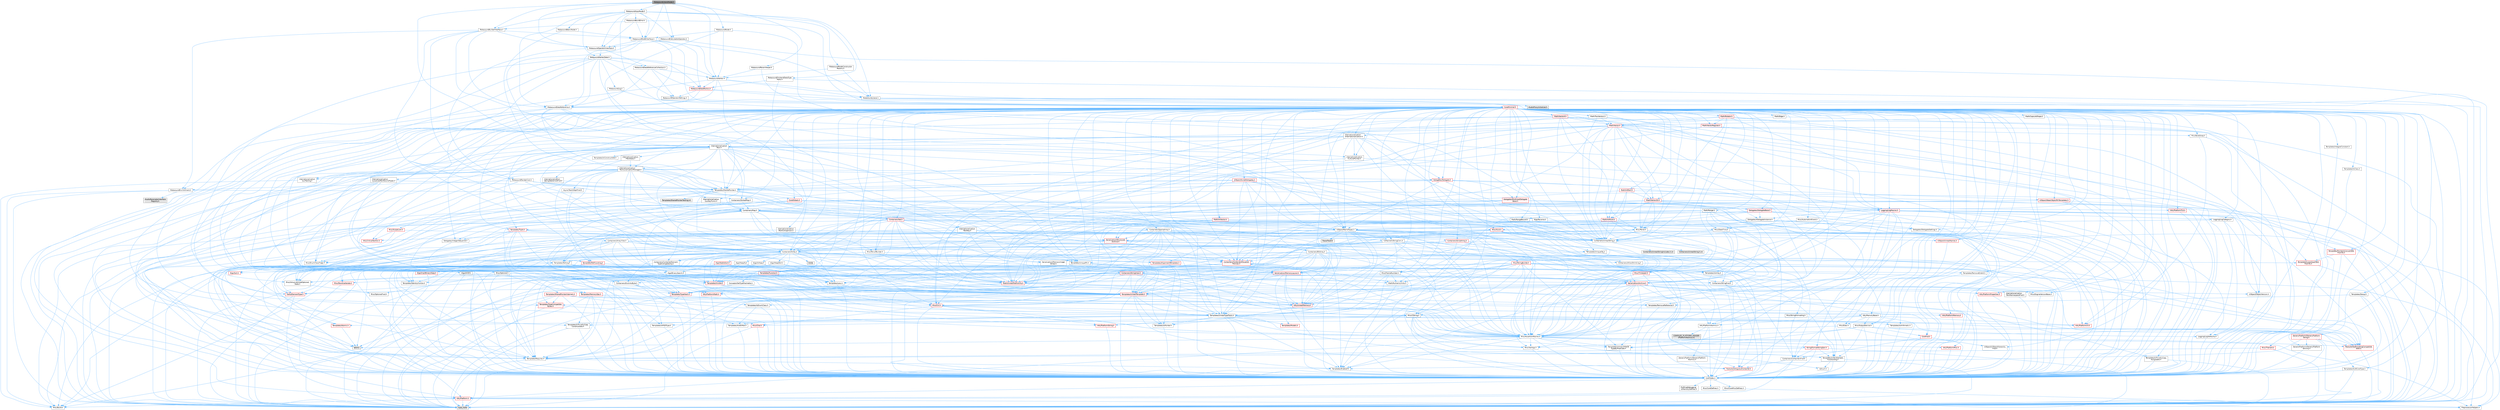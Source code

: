 digraph "MetasoundLiteralNode.h"
{
 // INTERACTIVE_SVG=YES
 // LATEX_PDF_SIZE
  bgcolor="transparent";
  edge [fontname=Helvetica,fontsize=10,labelfontname=Helvetica,labelfontsize=10];
  node [fontname=Helvetica,fontsize=10,shape=box,height=0.2,width=0.4];
  Node1 [id="Node000001",label="MetasoundLiteralNode.h",height=0.2,width=0.4,color="gray40", fillcolor="grey60", style="filled", fontcolor="black",tooltip=" "];
  Node1 -> Node2 [id="edge1_Node000001_Node000002",color="steelblue1",style="solid",tooltip=" "];
  Node2 [id="Node000002",label="Internationalization\l/Text.h",height=0.2,width=0.4,color="grey40", fillcolor="white", style="filled",URL="$d6/d35/Text_8h.html",tooltip=" "];
  Node2 -> Node3 [id="edge2_Node000002_Node000003",color="steelblue1",style="solid",tooltip=" "];
  Node3 [id="Node000003",label="CoreTypes.h",height=0.2,width=0.4,color="grey40", fillcolor="white", style="filled",URL="$dc/dec/CoreTypes_8h.html",tooltip=" "];
  Node3 -> Node4 [id="edge3_Node000003_Node000004",color="steelblue1",style="solid",tooltip=" "];
  Node4 [id="Node000004",label="HAL/Platform.h",height=0.2,width=0.4,color="red", fillcolor="#FFF0F0", style="filled",URL="$d9/dd0/Platform_8h.html",tooltip=" "];
  Node4 -> Node5 [id="edge4_Node000004_Node000005",color="steelblue1",style="solid",tooltip=" "];
  Node5 [id="Node000005",label="Misc/Build.h",height=0.2,width=0.4,color="grey40", fillcolor="white", style="filled",URL="$d3/dbb/Build_8h.html",tooltip=" "];
  Node4 -> Node7 [id="edge5_Node000004_Node000007",color="steelblue1",style="solid",tooltip=" "];
  Node7 [id="Node000007",label="type_traits",height=0.2,width=0.4,color="grey60", fillcolor="#E0E0E0", style="filled",tooltip=" "];
  Node4 -> Node8 [id="edge6_Node000004_Node000008",color="steelblue1",style="solid",tooltip=" "];
  Node8 [id="Node000008",label="PreprocessorHelpers.h",height=0.2,width=0.4,color="grey40", fillcolor="white", style="filled",URL="$db/ddb/PreprocessorHelpers_8h.html",tooltip=" "];
  Node3 -> Node14 [id="edge7_Node000003_Node000014",color="steelblue1",style="solid",tooltip=" "];
  Node14 [id="Node000014",label="ProfilingDebugging\l/UMemoryDefines.h",height=0.2,width=0.4,color="grey40", fillcolor="white", style="filled",URL="$d2/da2/UMemoryDefines_8h.html",tooltip=" "];
  Node3 -> Node15 [id="edge8_Node000003_Node000015",color="steelblue1",style="solid",tooltip=" "];
  Node15 [id="Node000015",label="Misc/CoreMiscDefines.h",height=0.2,width=0.4,color="grey40", fillcolor="white", style="filled",URL="$da/d38/CoreMiscDefines_8h.html",tooltip=" "];
  Node15 -> Node4 [id="edge9_Node000015_Node000004",color="steelblue1",style="solid",tooltip=" "];
  Node15 -> Node8 [id="edge10_Node000015_Node000008",color="steelblue1",style="solid",tooltip=" "];
  Node3 -> Node16 [id="edge11_Node000003_Node000016",color="steelblue1",style="solid",tooltip=" "];
  Node16 [id="Node000016",label="Misc/CoreDefines.h",height=0.2,width=0.4,color="grey40", fillcolor="white", style="filled",URL="$d3/dd2/CoreDefines_8h.html",tooltip=" "];
  Node2 -> Node17 [id="edge12_Node000002_Node000017",color="steelblue1",style="solid",tooltip=" "];
  Node17 [id="Node000017",label="HAL/PlatformAtomics.h",height=0.2,width=0.4,color="grey40", fillcolor="white", style="filled",URL="$d3/d36/PlatformAtomics_8h.html",tooltip=" "];
  Node17 -> Node3 [id="edge13_Node000017_Node000003",color="steelblue1",style="solid",tooltip=" "];
  Node17 -> Node18 [id="edge14_Node000017_Node000018",color="steelblue1",style="solid",tooltip=" "];
  Node18 [id="Node000018",label="GenericPlatform/GenericPlatform\lAtomics.h",height=0.2,width=0.4,color="grey40", fillcolor="white", style="filled",URL="$da/d72/GenericPlatformAtomics_8h.html",tooltip=" "];
  Node18 -> Node3 [id="edge15_Node000018_Node000003",color="steelblue1",style="solid",tooltip=" "];
  Node17 -> Node19 [id="edge16_Node000017_Node000019",color="steelblue1",style="solid",tooltip=" "];
  Node19 [id="Node000019",label="COMPILED_PLATFORM_HEADER\l(PlatformAtomics.h)",height=0.2,width=0.4,color="grey60", fillcolor="#E0E0E0", style="filled",tooltip=" "];
  Node2 -> Node20 [id="edge17_Node000002_Node000020",color="steelblue1",style="solid",tooltip=" "];
  Node20 [id="Node000020",label="Misc/AssertionMacros.h",height=0.2,width=0.4,color="grey40", fillcolor="white", style="filled",URL="$d0/dfa/AssertionMacros_8h.html",tooltip=" "];
  Node20 -> Node3 [id="edge18_Node000020_Node000003",color="steelblue1",style="solid",tooltip=" "];
  Node20 -> Node4 [id="edge19_Node000020_Node000004",color="steelblue1",style="solid",tooltip=" "];
  Node20 -> Node21 [id="edge20_Node000020_Node000021",color="steelblue1",style="solid",tooltip=" "];
  Node21 [id="Node000021",label="HAL/PlatformMisc.h",height=0.2,width=0.4,color="red", fillcolor="#FFF0F0", style="filled",URL="$d0/df5/PlatformMisc_8h.html",tooltip=" "];
  Node21 -> Node3 [id="edge21_Node000021_Node000003",color="steelblue1",style="solid",tooltip=" "];
  Node20 -> Node8 [id="edge22_Node000020_Node000008",color="steelblue1",style="solid",tooltip=" "];
  Node20 -> Node54 [id="edge23_Node000020_Node000054",color="steelblue1",style="solid",tooltip=" "];
  Node54 [id="Node000054",label="Templates/EnableIf.h",height=0.2,width=0.4,color="grey40", fillcolor="white", style="filled",URL="$d7/d60/EnableIf_8h.html",tooltip=" "];
  Node54 -> Node3 [id="edge24_Node000054_Node000003",color="steelblue1",style="solid",tooltip=" "];
  Node20 -> Node55 [id="edge25_Node000020_Node000055",color="steelblue1",style="solid",tooltip=" "];
  Node55 [id="Node000055",label="Templates/IsArrayOrRefOf\lTypeByPredicate.h",height=0.2,width=0.4,color="grey40", fillcolor="white", style="filled",URL="$d6/da1/IsArrayOrRefOfTypeByPredicate_8h.html",tooltip=" "];
  Node55 -> Node3 [id="edge26_Node000055_Node000003",color="steelblue1",style="solid",tooltip=" "];
  Node20 -> Node56 [id="edge27_Node000020_Node000056",color="steelblue1",style="solid",tooltip=" "];
  Node56 [id="Node000056",label="Templates/IsValidVariadic\lFunctionArg.h",height=0.2,width=0.4,color="grey40", fillcolor="white", style="filled",URL="$d0/dc8/IsValidVariadicFunctionArg_8h.html",tooltip=" "];
  Node56 -> Node3 [id="edge28_Node000056_Node000003",color="steelblue1",style="solid",tooltip=" "];
  Node56 -> Node57 [id="edge29_Node000056_Node000057",color="steelblue1",style="solid",tooltip=" "];
  Node57 [id="Node000057",label="IsEnum.h",height=0.2,width=0.4,color="grey40", fillcolor="white", style="filled",URL="$d4/de5/IsEnum_8h.html",tooltip=" "];
  Node56 -> Node7 [id="edge30_Node000056_Node000007",color="steelblue1",style="solid",tooltip=" "];
  Node20 -> Node58 [id="edge31_Node000020_Node000058",color="steelblue1",style="solid",tooltip=" "];
  Node58 [id="Node000058",label="Traits/IsCharEncodingCompatible\lWith.h",height=0.2,width=0.4,color="red", fillcolor="#FFF0F0", style="filled",URL="$df/dd1/IsCharEncodingCompatibleWith_8h.html",tooltip=" "];
  Node58 -> Node7 [id="edge32_Node000058_Node000007",color="steelblue1",style="solid",tooltip=" "];
  Node20 -> Node60 [id="edge33_Node000020_Node000060",color="steelblue1",style="solid",tooltip=" "];
  Node60 [id="Node000060",label="Misc/VarArgs.h",height=0.2,width=0.4,color="grey40", fillcolor="white", style="filled",URL="$d5/d6f/VarArgs_8h.html",tooltip=" "];
  Node60 -> Node3 [id="edge34_Node000060_Node000003",color="steelblue1",style="solid",tooltip=" "];
  Node20 -> Node61 [id="edge35_Node000020_Node000061",color="steelblue1",style="solid",tooltip=" "];
  Node61 [id="Node000061",label="String/FormatStringSan.h",height=0.2,width=0.4,color="red", fillcolor="#FFF0F0", style="filled",URL="$d3/d8b/FormatStringSan_8h.html",tooltip=" "];
  Node61 -> Node7 [id="edge36_Node000061_Node000007",color="steelblue1",style="solid",tooltip=" "];
  Node61 -> Node3 [id="edge37_Node000061_Node000003",color="steelblue1",style="solid",tooltip=" "];
  Node61 -> Node62 [id="edge38_Node000061_Node000062",color="steelblue1",style="solid",tooltip=" "];
  Node62 [id="Node000062",label="Templates/Requires.h",height=0.2,width=0.4,color="grey40", fillcolor="white", style="filled",URL="$dc/d96/Requires_8h.html",tooltip=" "];
  Node62 -> Node54 [id="edge39_Node000062_Node000054",color="steelblue1",style="solid",tooltip=" "];
  Node62 -> Node7 [id="edge40_Node000062_Node000007",color="steelblue1",style="solid",tooltip=" "];
  Node61 -> Node56 [id="edge41_Node000061_Node000056",color="steelblue1",style="solid",tooltip=" "];
  Node61 -> Node29 [id="edge42_Node000061_Node000029",color="steelblue1",style="solid",tooltip=" "];
  Node29 [id="Node000029",label="Containers/ContainersFwd.h",height=0.2,width=0.4,color="grey40", fillcolor="white", style="filled",URL="$d4/d0a/ContainersFwd_8h.html",tooltip=" "];
  Node29 -> Node4 [id="edge43_Node000029_Node000004",color="steelblue1",style="solid",tooltip=" "];
  Node29 -> Node3 [id="edge44_Node000029_Node000003",color="steelblue1",style="solid",tooltip=" "];
  Node29 -> Node26 [id="edge45_Node000029_Node000026",color="steelblue1",style="solid",tooltip=" "];
  Node26 [id="Node000026",label="Traits/IsContiguousContainer.h",height=0.2,width=0.4,color="red", fillcolor="#FFF0F0", style="filled",URL="$d5/d3c/IsContiguousContainer_8h.html",tooltip=" "];
  Node26 -> Node3 [id="edge46_Node000026_Node000003",color="steelblue1",style="solid",tooltip=" "];
  Node20 -> Node67 [id="edge47_Node000020_Node000067",color="steelblue1",style="solid",tooltip=" "];
  Node67 [id="Node000067",label="atomic",height=0.2,width=0.4,color="grey60", fillcolor="#E0E0E0", style="filled",tooltip=" "];
  Node2 -> Node45 [id="edge48_Node000002_Node000045",color="steelblue1",style="solid",tooltip=" "];
  Node45 [id="Node000045",label="Misc/EnumClassFlags.h",height=0.2,width=0.4,color="grey40", fillcolor="white", style="filled",URL="$d8/de7/EnumClassFlags_8h.html",tooltip=" "];
  Node2 -> Node68 [id="edge49_Node000002_Node000068",color="steelblue1",style="solid",tooltip=" "];
  Node68 [id="Node000068",label="Templates/UnrealTypeTraits.h",height=0.2,width=0.4,color="grey40", fillcolor="white", style="filled",URL="$d2/d2d/UnrealTypeTraits_8h.html",tooltip=" "];
  Node68 -> Node3 [id="edge50_Node000068_Node000003",color="steelblue1",style="solid",tooltip=" "];
  Node68 -> Node69 [id="edge51_Node000068_Node000069",color="steelblue1",style="solid",tooltip=" "];
  Node69 [id="Node000069",label="Templates/IsPointer.h",height=0.2,width=0.4,color="grey40", fillcolor="white", style="filled",URL="$d7/d05/IsPointer_8h.html",tooltip=" "];
  Node69 -> Node3 [id="edge52_Node000069_Node000003",color="steelblue1",style="solid",tooltip=" "];
  Node68 -> Node20 [id="edge53_Node000068_Node000020",color="steelblue1",style="solid",tooltip=" "];
  Node68 -> Node70 [id="edge54_Node000068_Node000070",color="steelblue1",style="solid",tooltip=" "];
  Node70 [id="Node000070",label="Templates/AndOrNot.h",height=0.2,width=0.4,color="grey40", fillcolor="white", style="filled",URL="$db/d0a/AndOrNot_8h.html",tooltip=" "];
  Node70 -> Node3 [id="edge55_Node000070_Node000003",color="steelblue1",style="solid",tooltip=" "];
  Node68 -> Node54 [id="edge56_Node000068_Node000054",color="steelblue1",style="solid",tooltip=" "];
  Node68 -> Node71 [id="edge57_Node000068_Node000071",color="steelblue1",style="solid",tooltip=" "];
  Node71 [id="Node000071",label="Templates/IsArithmetic.h",height=0.2,width=0.4,color="grey40", fillcolor="white", style="filled",URL="$d2/d5d/IsArithmetic_8h.html",tooltip=" "];
  Node71 -> Node3 [id="edge58_Node000071_Node000003",color="steelblue1",style="solid",tooltip=" "];
  Node68 -> Node57 [id="edge59_Node000068_Node000057",color="steelblue1",style="solid",tooltip=" "];
  Node68 -> Node72 [id="edge60_Node000068_Node000072",color="steelblue1",style="solid",tooltip=" "];
  Node72 [id="Node000072",label="Templates/Models.h",height=0.2,width=0.4,color="red", fillcolor="#FFF0F0", style="filled",URL="$d3/d0c/Models_8h.html",tooltip=" "];
  Node68 -> Node73 [id="edge61_Node000068_Node000073",color="steelblue1",style="solid",tooltip=" "];
  Node73 [id="Node000073",label="Templates/IsPODType.h",height=0.2,width=0.4,color="grey40", fillcolor="white", style="filled",URL="$d7/db1/IsPODType_8h.html",tooltip=" "];
  Node73 -> Node3 [id="edge62_Node000073_Node000003",color="steelblue1",style="solid",tooltip=" "];
  Node68 -> Node74 [id="edge63_Node000068_Node000074",color="steelblue1",style="solid",tooltip=" "];
  Node74 [id="Node000074",label="Templates/IsUECoreType.h",height=0.2,width=0.4,color="grey40", fillcolor="white", style="filled",URL="$d1/db8/IsUECoreType_8h.html",tooltip=" "];
  Node74 -> Node3 [id="edge64_Node000074_Node000003",color="steelblue1",style="solid",tooltip=" "];
  Node74 -> Node7 [id="edge65_Node000074_Node000007",color="steelblue1",style="solid",tooltip=" "];
  Node68 -> Node75 [id="edge66_Node000068_Node000075",color="steelblue1",style="solid",tooltip=" "];
  Node75 [id="Node000075",label="Templates/IsTriviallyCopy\lConstructible.h",height=0.2,width=0.4,color="grey40", fillcolor="white", style="filled",URL="$d3/d78/IsTriviallyCopyConstructible_8h.html",tooltip=" "];
  Node75 -> Node3 [id="edge67_Node000075_Node000003",color="steelblue1",style="solid",tooltip=" "];
  Node75 -> Node7 [id="edge68_Node000075_Node000007",color="steelblue1",style="solid",tooltip=" "];
  Node2 -> Node76 [id="edge69_Node000002_Node000076",color="steelblue1",style="solid",tooltip=" "];
  Node76 [id="Node000076",label="Containers/Array.h",height=0.2,width=0.4,color="grey40", fillcolor="white", style="filled",URL="$df/dd0/Array_8h.html",tooltip=" "];
  Node76 -> Node3 [id="edge70_Node000076_Node000003",color="steelblue1",style="solid",tooltip=" "];
  Node76 -> Node20 [id="edge71_Node000076_Node000020",color="steelblue1",style="solid",tooltip=" "];
  Node76 -> Node77 [id="edge72_Node000076_Node000077",color="steelblue1",style="solid",tooltip=" "];
  Node77 [id="Node000077",label="Misc/IntrusiveUnsetOptional\lState.h",height=0.2,width=0.4,color="grey40", fillcolor="white", style="filled",URL="$d2/d0a/IntrusiveUnsetOptionalState_8h.html",tooltip=" "];
  Node77 -> Node78 [id="edge73_Node000077_Node000078",color="steelblue1",style="solid",tooltip=" "];
  Node78 [id="Node000078",label="Misc/OptionalFwd.h",height=0.2,width=0.4,color="grey40", fillcolor="white", style="filled",URL="$dc/d50/OptionalFwd_8h.html",tooltip=" "];
  Node76 -> Node79 [id="edge74_Node000076_Node000079",color="steelblue1",style="solid",tooltip=" "];
  Node79 [id="Node000079",label="Misc/ReverseIterate.h",height=0.2,width=0.4,color="red", fillcolor="#FFF0F0", style="filled",URL="$db/de3/ReverseIterate_8h.html",tooltip=" "];
  Node79 -> Node4 [id="edge75_Node000079_Node000004",color="steelblue1",style="solid",tooltip=" "];
  Node76 -> Node81 [id="edge76_Node000076_Node000081",color="steelblue1",style="solid",tooltip=" "];
  Node81 [id="Node000081",label="HAL/UnrealMemory.h",height=0.2,width=0.4,color="red", fillcolor="#FFF0F0", style="filled",URL="$d9/d96/UnrealMemory_8h.html",tooltip=" "];
  Node81 -> Node3 [id="edge77_Node000081_Node000003",color="steelblue1",style="solid",tooltip=" "];
  Node81 -> Node85 [id="edge78_Node000081_Node000085",color="steelblue1",style="solid",tooltip=" "];
  Node85 [id="Node000085",label="HAL/MemoryBase.h",height=0.2,width=0.4,color="grey40", fillcolor="white", style="filled",URL="$d6/d9f/MemoryBase_8h.html",tooltip=" "];
  Node85 -> Node3 [id="edge79_Node000085_Node000003",color="steelblue1",style="solid",tooltip=" "];
  Node85 -> Node17 [id="edge80_Node000085_Node000017",color="steelblue1",style="solid",tooltip=" "];
  Node85 -> Node33 [id="edge81_Node000085_Node000033",color="steelblue1",style="solid",tooltip=" "];
  Node33 [id="Node000033",label="HAL/PlatformCrt.h",height=0.2,width=0.4,color="red", fillcolor="#FFF0F0", style="filled",URL="$d8/d75/PlatformCrt_8h.html",tooltip=" "];
  Node85 -> Node86 [id="edge82_Node000085_Node000086",color="steelblue1",style="solid",tooltip=" "];
  Node86 [id="Node000086",label="Misc/Exec.h",height=0.2,width=0.4,color="grey40", fillcolor="white", style="filled",URL="$de/ddb/Exec_8h.html",tooltip=" "];
  Node86 -> Node3 [id="edge83_Node000086_Node000003",color="steelblue1",style="solid",tooltip=" "];
  Node86 -> Node20 [id="edge84_Node000086_Node000020",color="steelblue1",style="solid",tooltip=" "];
  Node85 -> Node87 [id="edge85_Node000085_Node000087",color="steelblue1",style="solid",tooltip=" "];
  Node87 [id="Node000087",label="Misc/OutputDevice.h",height=0.2,width=0.4,color="grey40", fillcolor="white", style="filled",URL="$d7/d32/OutputDevice_8h.html",tooltip=" "];
  Node87 -> Node28 [id="edge86_Node000087_Node000028",color="steelblue1",style="solid",tooltip=" "];
  Node28 [id="Node000028",label="CoreFwd.h",height=0.2,width=0.4,color="red", fillcolor="#FFF0F0", style="filled",URL="$d1/d1e/CoreFwd_8h.html",tooltip=" "];
  Node28 -> Node3 [id="edge87_Node000028_Node000003",color="steelblue1",style="solid",tooltip=" "];
  Node28 -> Node29 [id="edge88_Node000028_Node000029",color="steelblue1",style="solid",tooltip=" "];
  Node28 -> Node31 [id="edge89_Node000028_Node000031",color="steelblue1",style="solid",tooltip=" "];
  Node31 [id="Node000031",label="UObject/UObjectHierarchy\lFwd.h",height=0.2,width=0.4,color="grey40", fillcolor="white", style="filled",URL="$d3/d13/UObjectHierarchyFwd_8h.html",tooltip=" "];
  Node87 -> Node3 [id="edge90_Node000087_Node000003",color="steelblue1",style="solid",tooltip=" "];
  Node87 -> Node88 [id="edge91_Node000087_Node000088",color="steelblue1",style="solid",tooltip=" "];
  Node88 [id="Node000088",label="Logging/LogVerbosity.h",height=0.2,width=0.4,color="grey40", fillcolor="white", style="filled",URL="$d2/d8f/LogVerbosity_8h.html",tooltip=" "];
  Node88 -> Node3 [id="edge92_Node000088_Node000003",color="steelblue1",style="solid",tooltip=" "];
  Node87 -> Node60 [id="edge93_Node000087_Node000060",color="steelblue1",style="solid",tooltip=" "];
  Node87 -> Node55 [id="edge94_Node000087_Node000055",color="steelblue1",style="solid",tooltip=" "];
  Node87 -> Node56 [id="edge95_Node000087_Node000056",color="steelblue1",style="solid",tooltip=" "];
  Node87 -> Node58 [id="edge96_Node000087_Node000058",color="steelblue1",style="solid",tooltip=" "];
  Node85 -> Node89 [id="edge97_Node000085_Node000089",color="steelblue1",style="solid",tooltip=" "];
  Node89 [id="Node000089",label="Templates/Atomic.h",height=0.2,width=0.4,color="red", fillcolor="#FFF0F0", style="filled",URL="$d3/d91/Atomic_8h.html",tooltip=" "];
  Node89 -> Node67 [id="edge98_Node000089_Node000067",color="steelblue1",style="solid",tooltip=" "];
  Node81 -> Node96 [id="edge99_Node000081_Node000096",color="steelblue1",style="solid",tooltip=" "];
  Node96 [id="Node000096",label="HAL/PlatformMemory.h",height=0.2,width=0.4,color="red", fillcolor="#FFF0F0", style="filled",URL="$de/d68/PlatformMemory_8h.html",tooltip=" "];
  Node96 -> Node3 [id="edge100_Node000096_Node000003",color="steelblue1",style="solid",tooltip=" "];
  Node81 -> Node69 [id="edge101_Node000081_Node000069",color="steelblue1",style="solid",tooltip=" "];
  Node76 -> Node68 [id="edge102_Node000076_Node000068",color="steelblue1",style="solid",tooltip=" "];
  Node76 -> Node99 [id="edge103_Node000076_Node000099",color="steelblue1",style="solid",tooltip=" "];
  Node99 [id="Node000099",label="Templates/UnrealTemplate.h",height=0.2,width=0.4,color="red", fillcolor="#FFF0F0", style="filled",URL="$d4/d24/UnrealTemplate_8h.html",tooltip=" "];
  Node99 -> Node3 [id="edge104_Node000099_Node000003",color="steelblue1",style="solid",tooltip=" "];
  Node99 -> Node69 [id="edge105_Node000099_Node000069",color="steelblue1",style="solid",tooltip=" "];
  Node99 -> Node81 [id="edge106_Node000099_Node000081",color="steelblue1",style="solid",tooltip=" "];
  Node99 -> Node68 [id="edge107_Node000099_Node000068",color="steelblue1",style="solid",tooltip=" "];
  Node99 -> Node102 [id="edge108_Node000099_Node000102",color="steelblue1",style="solid",tooltip=" "];
  Node102 [id="Node000102",label="Templates/RemoveReference.h",height=0.2,width=0.4,color="grey40", fillcolor="white", style="filled",URL="$da/dbe/RemoveReference_8h.html",tooltip=" "];
  Node102 -> Node3 [id="edge109_Node000102_Node000003",color="steelblue1",style="solid",tooltip=" "];
  Node99 -> Node62 [id="edge110_Node000099_Node000062",color="steelblue1",style="solid",tooltip=" "];
  Node99 -> Node103 [id="edge111_Node000099_Node000103",color="steelblue1",style="solid",tooltip=" "];
  Node103 [id="Node000103",label="Templates/TypeCompatible\lBytes.h",height=0.2,width=0.4,color="red", fillcolor="#FFF0F0", style="filled",URL="$df/d0a/TypeCompatibleBytes_8h.html",tooltip=" "];
  Node103 -> Node3 [id="edge112_Node000103_Node000003",color="steelblue1",style="solid",tooltip=" "];
  Node103 -> Node7 [id="edge113_Node000103_Node000007",color="steelblue1",style="solid",tooltip=" "];
  Node99 -> Node26 [id="edge114_Node000099_Node000026",color="steelblue1",style="solid",tooltip=" "];
  Node99 -> Node7 [id="edge115_Node000099_Node000007",color="steelblue1",style="solid",tooltip=" "];
  Node76 -> Node105 [id="edge116_Node000076_Node000105",color="steelblue1",style="solid",tooltip=" "];
  Node105 [id="Node000105",label="Containers/AllowShrinking.h",height=0.2,width=0.4,color="grey40", fillcolor="white", style="filled",URL="$d7/d1a/AllowShrinking_8h.html",tooltip=" "];
  Node105 -> Node3 [id="edge117_Node000105_Node000003",color="steelblue1",style="solid",tooltip=" "];
  Node76 -> Node106 [id="edge118_Node000076_Node000106",color="steelblue1",style="solid",tooltip=" "];
  Node106 [id="Node000106",label="Containers/ContainerAllocation\lPolicies.h",height=0.2,width=0.4,color="red", fillcolor="#FFF0F0", style="filled",URL="$d7/dff/ContainerAllocationPolicies_8h.html",tooltip=" "];
  Node106 -> Node3 [id="edge119_Node000106_Node000003",color="steelblue1",style="solid",tooltip=" "];
  Node106 -> Node106 [id="edge120_Node000106_Node000106",color="steelblue1",style="solid",tooltip=" "];
  Node106 -> Node108 [id="edge121_Node000106_Node000108",color="steelblue1",style="solid",tooltip=" "];
  Node108 [id="Node000108",label="HAL/PlatformMath.h",height=0.2,width=0.4,color="red", fillcolor="#FFF0F0", style="filled",URL="$dc/d53/PlatformMath_8h.html",tooltip=" "];
  Node108 -> Node3 [id="edge122_Node000108_Node000003",color="steelblue1",style="solid",tooltip=" "];
  Node106 -> Node81 [id="edge123_Node000106_Node000081",color="steelblue1",style="solid",tooltip=" "];
  Node106 -> Node43 [id="edge124_Node000106_Node000043",color="steelblue1",style="solid",tooltip=" "];
  Node43 [id="Node000043",label="Math/NumericLimits.h",height=0.2,width=0.4,color="grey40", fillcolor="white", style="filled",URL="$df/d1b/NumericLimits_8h.html",tooltip=" "];
  Node43 -> Node3 [id="edge125_Node000043_Node000003",color="steelblue1",style="solid",tooltip=" "];
  Node106 -> Node20 [id="edge126_Node000106_Node000020",color="steelblue1",style="solid",tooltip=" "];
  Node106 -> Node117 [id="edge127_Node000106_Node000117",color="steelblue1",style="solid",tooltip=" "];
  Node117 [id="Node000117",label="Templates/MemoryOps.h",height=0.2,width=0.4,color="red", fillcolor="#FFF0F0", style="filled",URL="$db/dea/MemoryOps_8h.html",tooltip=" "];
  Node117 -> Node3 [id="edge128_Node000117_Node000003",color="steelblue1",style="solid",tooltip=" "];
  Node117 -> Node81 [id="edge129_Node000117_Node000081",color="steelblue1",style="solid",tooltip=" "];
  Node117 -> Node94 [id="edge130_Node000117_Node000094",color="steelblue1",style="solid",tooltip=" "];
  Node94 [id="Node000094",label="Templates/IsTriviallyCopy\lAssignable.h",height=0.2,width=0.4,color="grey40", fillcolor="white", style="filled",URL="$d2/df2/IsTriviallyCopyAssignable_8h.html",tooltip=" "];
  Node94 -> Node3 [id="edge131_Node000094_Node000003",color="steelblue1",style="solid",tooltip=" "];
  Node94 -> Node7 [id="edge132_Node000094_Node000007",color="steelblue1",style="solid",tooltip=" "];
  Node117 -> Node75 [id="edge133_Node000117_Node000075",color="steelblue1",style="solid",tooltip=" "];
  Node117 -> Node62 [id="edge134_Node000117_Node000062",color="steelblue1",style="solid",tooltip=" "];
  Node117 -> Node68 [id="edge135_Node000117_Node000068",color="steelblue1",style="solid",tooltip=" "];
  Node117 -> Node7 [id="edge136_Node000117_Node000007",color="steelblue1",style="solid",tooltip=" "];
  Node106 -> Node103 [id="edge137_Node000106_Node000103",color="steelblue1",style="solid",tooltip=" "];
  Node106 -> Node7 [id="edge138_Node000106_Node000007",color="steelblue1",style="solid",tooltip=" "];
  Node76 -> Node118 [id="edge139_Node000076_Node000118",color="steelblue1",style="solid",tooltip=" "];
  Node118 [id="Node000118",label="Containers/ContainerElement\lTypeCompatibility.h",height=0.2,width=0.4,color="grey40", fillcolor="white", style="filled",URL="$df/ddf/ContainerElementTypeCompatibility_8h.html",tooltip=" "];
  Node118 -> Node3 [id="edge140_Node000118_Node000003",color="steelblue1",style="solid",tooltip=" "];
  Node118 -> Node68 [id="edge141_Node000118_Node000068",color="steelblue1",style="solid",tooltip=" "];
  Node76 -> Node119 [id="edge142_Node000076_Node000119",color="steelblue1",style="solid",tooltip=" "];
  Node119 [id="Node000119",label="Serialization/Archive.h",height=0.2,width=0.4,color="red", fillcolor="#FFF0F0", style="filled",URL="$d7/d3b/Archive_8h.html",tooltip=" "];
  Node119 -> Node28 [id="edge143_Node000119_Node000028",color="steelblue1",style="solid",tooltip=" "];
  Node119 -> Node3 [id="edge144_Node000119_Node000003",color="steelblue1",style="solid",tooltip=" "];
  Node119 -> Node120 [id="edge145_Node000119_Node000120",color="steelblue1",style="solid",tooltip=" "];
  Node120 [id="Node000120",label="HAL/PlatformProperties.h",height=0.2,width=0.4,color="red", fillcolor="#FFF0F0", style="filled",URL="$d9/db0/PlatformProperties_8h.html",tooltip=" "];
  Node120 -> Node3 [id="edge146_Node000120_Node000003",color="steelblue1",style="solid",tooltip=" "];
  Node119 -> Node123 [id="edge147_Node000119_Node000123",color="steelblue1",style="solid",tooltip=" "];
  Node123 [id="Node000123",label="Internationalization\l/TextNamespaceFwd.h",height=0.2,width=0.4,color="grey40", fillcolor="white", style="filled",URL="$d8/d97/TextNamespaceFwd_8h.html",tooltip=" "];
  Node123 -> Node3 [id="edge148_Node000123_Node000003",color="steelblue1",style="solid",tooltip=" "];
  Node119 -> Node20 [id="edge149_Node000119_Node000020",color="steelblue1",style="solid",tooltip=" "];
  Node119 -> Node5 [id="edge150_Node000119_Node000005",color="steelblue1",style="solid",tooltip=" "];
  Node119 -> Node124 [id="edge151_Node000119_Node000124",color="steelblue1",style="solid",tooltip=" "];
  Node124 [id="Node000124",label="Misc/EngineVersionBase.h",height=0.2,width=0.4,color="grey40", fillcolor="white", style="filled",URL="$d5/d2b/EngineVersionBase_8h.html",tooltip=" "];
  Node124 -> Node3 [id="edge152_Node000124_Node000003",color="steelblue1",style="solid",tooltip=" "];
  Node119 -> Node60 [id="edge153_Node000119_Node000060",color="steelblue1",style="solid",tooltip=" "];
  Node119 -> Node54 [id="edge154_Node000119_Node000054",color="steelblue1",style="solid",tooltip=" "];
  Node119 -> Node55 [id="edge155_Node000119_Node000055",color="steelblue1",style="solid",tooltip=" "];
  Node119 -> Node127 [id="edge156_Node000119_Node000127",color="steelblue1",style="solid",tooltip=" "];
  Node127 [id="Node000127",label="Templates/IsEnumClass.h",height=0.2,width=0.4,color="grey40", fillcolor="white", style="filled",URL="$d7/d15/IsEnumClass_8h.html",tooltip=" "];
  Node127 -> Node3 [id="edge157_Node000127_Node000003",color="steelblue1",style="solid",tooltip=" "];
  Node127 -> Node70 [id="edge158_Node000127_Node000070",color="steelblue1",style="solid",tooltip=" "];
  Node119 -> Node56 [id="edge159_Node000119_Node000056",color="steelblue1",style="solid",tooltip=" "];
  Node119 -> Node99 [id="edge160_Node000119_Node000099",color="steelblue1",style="solid",tooltip=" "];
  Node119 -> Node58 [id="edge161_Node000119_Node000058",color="steelblue1",style="solid",tooltip=" "];
  Node119 -> Node128 [id="edge162_Node000119_Node000128",color="steelblue1",style="solid",tooltip=" "];
  Node128 [id="Node000128",label="UObject/ObjectVersion.h",height=0.2,width=0.4,color="grey40", fillcolor="white", style="filled",URL="$da/d63/ObjectVersion_8h.html",tooltip=" "];
  Node128 -> Node3 [id="edge163_Node000128_Node000003",color="steelblue1",style="solid",tooltip=" "];
  Node76 -> Node129 [id="edge164_Node000076_Node000129",color="steelblue1",style="solid",tooltip=" "];
  Node129 [id="Node000129",label="Serialization/MemoryImage\lWriter.h",height=0.2,width=0.4,color="grey40", fillcolor="white", style="filled",URL="$d0/d08/MemoryImageWriter_8h.html",tooltip=" "];
  Node129 -> Node3 [id="edge165_Node000129_Node000003",color="steelblue1",style="solid",tooltip=" "];
  Node129 -> Node130 [id="edge166_Node000129_Node000130",color="steelblue1",style="solid",tooltip=" "];
  Node130 [id="Node000130",label="Serialization/MemoryLayout.h",height=0.2,width=0.4,color="red", fillcolor="#FFF0F0", style="filled",URL="$d7/d66/MemoryLayout_8h.html",tooltip=" "];
  Node130 -> Node133 [id="edge167_Node000130_Node000133",color="steelblue1",style="solid",tooltip=" "];
  Node133 [id="Node000133",label="Containers/EnumAsByte.h",height=0.2,width=0.4,color="grey40", fillcolor="white", style="filled",URL="$d6/d9a/EnumAsByte_8h.html",tooltip=" "];
  Node133 -> Node3 [id="edge168_Node000133_Node000003",color="steelblue1",style="solid",tooltip=" "];
  Node133 -> Node73 [id="edge169_Node000133_Node000073",color="steelblue1",style="solid",tooltip=" "];
  Node133 -> Node134 [id="edge170_Node000133_Node000134",color="steelblue1",style="solid",tooltip=" "];
  Node134 [id="Node000134",label="Templates/TypeHash.h",height=0.2,width=0.4,color="red", fillcolor="#FFF0F0", style="filled",URL="$d1/d62/TypeHash_8h.html",tooltip=" "];
  Node134 -> Node3 [id="edge171_Node000134_Node000003",color="steelblue1",style="solid",tooltip=" "];
  Node134 -> Node62 [id="edge172_Node000134_Node000062",color="steelblue1",style="solid",tooltip=" "];
  Node134 -> Node135 [id="edge173_Node000134_Node000135",color="steelblue1",style="solid",tooltip=" "];
  Node135 [id="Node000135",label="Misc/Crc.h",height=0.2,width=0.4,color="red", fillcolor="#FFF0F0", style="filled",URL="$d4/dd2/Crc_8h.html",tooltip=" "];
  Node135 -> Node3 [id="edge174_Node000135_Node000003",color="steelblue1",style="solid",tooltip=" "];
  Node135 -> Node83 [id="edge175_Node000135_Node000083",color="steelblue1",style="solid",tooltip=" "];
  Node83 [id="Node000083",label="HAL/PlatformString.h",height=0.2,width=0.4,color="red", fillcolor="#FFF0F0", style="filled",URL="$db/db5/PlatformString_8h.html",tooltip=" "];
  Node83 -> Node3 [id="edge176_Node000083_Node000003",color="steelblue1",style="solid",tooltip=" "];
  Node135 -> Node20 [id="edge177_Node000135_Node000020",color="steelblue1",style="solid",tooltip=" "];
  Node135 -> Node136 [id="edge178_Node000135_Node000136",color="steelblue1",style="solid",tooltip=" "];
  Node136 [id="Node000136",label="Misc/CString.h",height=0.2,width=0.4,color="grey40", fillcolor="white", style="filled",URL="$d2/d49/CString_8h.html",tooltip=" "];
  Node136 -> Node3 [id="edge179_Node000136_Node000003",color="steelblue1",style="solid",tooltip=" "];
  Node136 -> Node33 [id="edge180_Node000136_Node000033",color="steelblue1",style="solid",tooltip=" "];
  Node136 -> Node83 [id="edge181_Node000136_Node000083",color="steelblue1",style="solid",tooltip=" "];
  Node136 -> Node20 [id="edge182_Node000136_Node000020",color="steelblue1",style="solid",tooltip=" "];
  Node136 -> Node137 [id="edge183_Node000136_Node000137",color="steelblue1",style="solid",tooltip=" "];
  Node137 [id="Node000137",label="Misc/Char.h",height=0.2,width=0.4,color="red", fillcolor="#FFF0F0", style="filled",URL="$d0/d58/Char_8h.html",tooltip=" "];
  Node137 -> Node3 [id="edge184_Node000137_Node000003",color="steelblue1",style="solid",tooltip=" "];
  Node137 -> Node7 [id="edge185_Node000137_Node000007",color="steelblue1",style="solid",tooltip=" "];
  Node136 -> Node60 [id="edge186_Node000136_Node000060",color="steelblue1",style="solid",tooltip=" "];
  Node136 -> Node55 [id="edge187_Node000136_Node000055",color="steelblue1",style="solid",tooltip=" "];
  Node136 -> Node56 [id="edge188_Node000136_Node000056",color="steelblue1",style="solid",tooltip=" "];
  Node136 -> Node58 [id="edge189_Node000136_Node000058",color="steelblue1",style="solid",tooltip=" "];
  Node135 -> Node137 [id="edge190_Node000135_Node000137",color="steelblue1",style="solid",tooltip=" "];
  Node135 -> Node68 [id="edge191_Node000135_Node000068",color="steelblue1",style="solid",tooltip=" "];
  Node134 -> Node7 [id="edge192_Node000134_Node000007",color="steelblue1",style="solid",tooltip=" "];
  Node130 -> Node23 [id="edge193_Node000130_Node000023",color="steelblue1",style="solid",tooltip=" "];
  Node23 [id="Node000023",label="Containers/StringFwd.h",height=0.2,width=0.4,color="grey40", fillcolor="white", style="filled",URL="$df/d37/StringFwd_8h.html",tooltip=" "];
  Node23 -> Node3 [id="edge194_Node000023_Node000003",color="steelblue1",style="solid",tooltip=" "];
  Node23 -> Node24 [id="edge195_Node000023_Node000024",color="steelblue1",style="solid",tooltip=" "];
  Node24 [id="Node000024",label="Traits/ElementType.h",height=0.2,width=0.4,color="red", fillcolor="#FFF0F0", style="filled",URL="$d5/d4f/ElementType_8h.html",tooltip=" "];
  Node24 -> Node4 [id="edge196_Node000024_Node000004",color="steelblue1",style="solid",tooltip=" "];
  Node24 -> Node7 [id="edge197_Node000024_Node000007",color="steelblue1",style="solid",tooltip=" "];
  Node23 -> Node26 [id="edge198_Node000023_Node000026",color="steelblue1",style="solid",tooltip=" "];
  Node130 -> Node81 [id="edge199_Node000130_Node000081",color="steelblue1",style="solid",tooltip=" "];
  Node130 -> Node54 [id="edge200_Node000130_Node000054",color="steelblue1",style="solid",tooltip=" "];
  Node130 -> Node72 [id="edge201_Node000130_Node000072",color="steelblue1",style="solid",tooltip=" "];
  Node130 -> Node99 [id="edge202_Node000130_Node000099",color="steelblue1",style="solid",tooltip=" "];
  Node76 -> Node143 [id="edge203_Node000076_Node000143",color="steelblue1",style="solid",tooltip=" "];
  Node143 [id="Node000143",label="Algo/Heapify.h",height=0.2,width=0.4,color="grey40", fillcolor="white", style="filled",URL="$d0/d2a/Heapify_8h.html",tooltip=" "];
  Node143 -> Node144 [id="edge204_Node000143_Node000144",color="steelblue1",style="solid",tooltip=" "];
  Node144 [id="Node000144",label="Algo/Impl/BinaryHeap.h",height=0.2,width=0.4,color="red", fillcolor="#FFF0F0", style="filled",URL="$d7/da3/Algo_2Impl_2BinaryHeap_8h.html",tooltip=" "];
  Node144 -> Node145 [id="edge205_Node000144_Node000145",color="steelblue1",style="solid",tooltip=" "];
  Node145 [id="Node000145",label="Templates/Invoke.h",height=0.2,width=0.4,color="red", fillcolor="#FFF0F0", style="filled",URL="$d7/deb/Invoke_8h.html",tooltip=" "];
  Node145 -> Node3 [id="edge206_Node000145_Node000003",color="steelblue1",style="solid",tooltip=" "];
  Node145 -> Node99 [id="edge207_Node000145_Node000099",color="steelblue1",style="solid",tooltip=" "];
  Node145 -> Node7 [id="edge208_Node000145_Node000007",color="steelblue1",style="solid",tooltip=" "];
  Node144 -> Node7 [id="edge209_Node000144_Node000007",color="steelblue1",style="solid",tooltip=" "];
  Node143 -> Node149 [id="edge210_Node000143_Node000149",color="steelblue1",style="solid",tooltip=" "];
  Node149 [id="Node000149",label="Templates/IdentityFunctor.h",height=0.2,width=0.4,color="grey40", fillcolor="white", style="filled",URL="$d7/d2e/IdentityFunctor_8h.html",tooltip=" "];
  Node149 -> Node4 [id="edge211_Node000149_Node000004",color="steelblue1",style="solid",tooltip=" "];
  Node143 -> Node145 [id="edge212_Node000143_Node000145",color="steelblue1",style="solid",tooltip=" "];
  Node143 -> Node150 [id="edge213_Node000143_Node000150",color="steelblue1",style="solid",tooltip=" "];
  Node150 [id="Node000150",label="Templates/Less.h",height=0.2,width=0.4,color="grey40", fillcolor="white", style="filled",URL="$de/dc8/Less_8h.html",tooltip=" "];
  Node150 -> Node3 [id="edge214_Node000150_Node000003",color="steelblue1",style="solid",tooltip=" "];
  Node150 -> Node99 [id="edge215_Node000150_Node000099",color="steelblue1",style="solid",tooltip=" "];
  Node143 -> Node99 [id="edge216_Node000143_Node000099",color="steelblue1",style="solid",tooltip=" "];
  Node76 -> Node151 [id="edge217_Node000076_Node000151",color="steelblue1",style="solid",tooltip=" "];
  Node151 [id="Node000151",label="Algo/HeapSort.h",height=0.2,width=0.4,color="grey40", fillcolor="white", style="filled",URL="$d3/d92/HeapSort_8h.html",tooltip=" "];
  Node151 -> Node144 [id="edge218_Node000151_Node000144",color="steelblue1",style="solid",tooltip=" "];
  Node151 -> Node149 [id="edge219_Node000151_Node000149",color="steelblue1",style="solid",tooltip=" "];
  Node151 -> Node150 [id="edge220_Node000151_Node000150",color="steelblue1",style="solid",tooltip=" "];
  Node151 -> Node99 [id="edge221_Node000151_Node000099",color="steelblue1",style="solid",tooltip=" "];
  Node76 -> Node152 [id="edge222_Node000076_Node000152",color="steelblue1",style="solid",tooltip=" "];
  Node152 [id="Node000152",label="Algo/IsHeap.h",height=0.2,width=0.4,color="grey40", fillcolor="white", style="filled",URL="$de/d32/IsHeap_8h.html",tooltip=" "];
  Node152 -> Node144 [id="edge223_Node000152_Node000144",color="steelblue1",style="solid",tooltip=" "];
  Node152 -> Node149 [id="edge224_Node000152_Node000149",color="steelblue1",style="solid",tooltip=" "];
  Node152 -> Node145 [id="edge225_Node000152_Node000145",color="steelblue1",style="solid",tooltip=" "];
  Node152 -> Node150 [id="edge226_Node000152_Node000150",color="steelblue1",style="solid",tooltip=" "];
  Node152 -> Node99 [id="edge227_Node000152_Node000099",color="steelblue1",style="solid",tooltip=" "];
  Node76 -> Node144 [id="edge228_Node000076_Node000144",color="steelblue1",style="solid",tooltip=" "];
  Node76 -> Node153 [id="edge229_Node000076_Node000153",color="steelblue1",style="solid",tooltip=" "];
  Node153 [id="Node000153",label="Algo/StableSort.h",height=0.2,width=0.4,color="red", fillcolor="#FFF0F0", style="filled",URL="$d7/d3c/StableSort_8h.html",tooltip=" "];
  Node153 -> Node154 [id="edge230_Node000153_Node000154",color="steelblue1",style="solid",tooltip=" "];
  Node154 [id="Node000154",label="Algo/BinarySearch.h",height=0.2,width=0.4,color="grey40", fillcolor="white", style="filled",URL="$db/db4/BinarySearch_8h.html",tooltip=" "];
  Node154 -> Node149 [id="edge231_Node000154_Node000149",color="steelblue1",style="solid",tooltip=" "];
  Node154 -> Node145 [id="edge232_Node000154_Node000145",color="steelblue1",style="solid",tooltip=" "];
  Node154 -> Node150 [id="edge233_Node000154_Node000150",color="steelblue1",style="solid",tooltip=" "];
  Node153 -> Node149 [id="edge234_Node000153_Node000149",color="steelblue1",style="solid",tooltip=" "];
  Node153 -> Node145 [id="edge235_Node000153_Node000145",color="steelblue1",style="solid",tooltip=" "];
  Node153 -> Node150 [id="edge236_Node000153_Node000150",color="steelblue1",style="solid",tooltip=" "];
  Node153 -> Node99 [id="edge237_Node000153_Node000099",color="steelblue1",style="solid",tooltip=" "];
  Node76 -> Node156 [id="edge238_Node000076_Node000156",color="steelblue1",style="solid",tooltip=" "];
  Node156 [id="Node000156",label="Concepts/GetTypeHashable.h",height=0.2,width=0.4,color="grey40", fillcolor="white", style="filled",URL="$d3/da2/GetTypeHashable_8h.html",tooltip=" "];
  Node156 -> Node3 [id="edge239_Node000156_Node000003",color="steelblue1",style="solid",tooltip=" "];
  Node156 -> Node134 [id="edge240_Node000156_Node000134",color="steelblue1",style="solid",tooltip=" "];
  Node76 -> Node149 [id="edge241_Node000076_Node000149",color="steelblue1",style="solid",tooltip=" "];
  Node76 -> Node145 [id="edge242_Node000076_Node000145",color="steelblue1",style="solid",tooltip=" "];
  Node76 -> Node150 [id="edge243_Node000076_Node000150",color="steelblue1",style="solid",tooltip=" "];
  Node76 -> Node157 [id="edge244_Node000076_Node000157",color="steelblue1",style="solid",tooltip=" "];
  Node157 [id="Node000157",label="Templates/LosesQualifiers\lFromTo.h",height=0.2,width=0.4,color="red", fillcolor="#FFF0F0", style="filled",URL="$d2/db3/LosesQualifiersFromTo_8h.html",tooltip=" "];
  Node157 -> Node7 [id="edge245_Node000157_Node000007",color="steelblue1",style="solid",tooltip=" "];
  Node76 -> Node62 [id="edge246_Node000076_Node000062",color="steelblue1",style="solid",tooltip=" "];
  Node76 -> Node158 [id="edge247_Node000076_Node000158",color="steelblue1",style="solid",tooltip=" "];
  Node158 [id="Node000158",label="Templates/Sorting.h",height=0.2,width=0.4,color="grey40", fillcolor="white", style="filled",URL="$d3/d9e/Sorting_8h.html",tooltip=" "];
  Node158 -> Node3 [id="edge248_Node000158_Node000003",color="steelblue1",style="solid",tooltip=" "];
  Node158 -> Node154 [id="edge249_Node000158_Node000154",color="steelblue1",style="solid",tooltip=" "];
  Node158 -> Node159 [id="edge250_Node000158_Node000159",color="steelblue1",style="solid",tooltip=" "];
  Node159 [id="Node000159",label="Algo/Sort.h",height=0.2,width=0.4,color="red", fillcolor="#FFF0F0", style="filled",URL="$d1/d87/Sort_8h.html",tooltip=" "];
  Node158 -> Node108 [id="edge251_Node000158_Node000108",color="steelblue1",style="solid",tooltip=" "];
  Node158 -> Node150 [id="edge252_Node000158_Node000150",color="steelblue1",style="solid",tooltip=" "];
  Node76 -> Node162 [id="edge253_Node000076_Node000162",color="steelblue1",style="solid",tooltip=" "];
  Node162 [id="Node000162",label="Templates/AlignmentTemplates.h",height=0.2,width=0.4,color="red", fillcolor="#FFF0F0", style="filled",URL="$dd/d32/AlignmentTemplates_8h.html",tooltip=" "];
  Node162 -> Node3 [id="edge254_Node000162_Node000003",color="steelblue1",style="solid",tooltip=" "];
  Node162 -> Node69 [id="edge255_Node000162_Node000069",color="steelblue1",style="solid",tooltip=" "];
  Node76 -> Node24 [id="edge256_Node000076_Node000024",color="steelblue1",style="solid",tooltip=" "];
  Node76 -> Node114 [id="edge257_Node000076_Node000114",color="steelblue1",style="solid",tooltip=" "];
  Node114 [id="Node000114",label="limits",height=0.2,width=0.4,color="grey60", fillcolor="#E0E0E0", style="filled",tooltip=" "];
  Node76 -> Node7 [id="edge258_Node000076_Node000007",color="steelblue1",style="solid",tooltip=" "];
  Node2 -> Node163 [id="edge259_Node000002_Node000163",color="steelblue1",style="solid",tooltip=" "];
  Node163 [id="Node000163",label="Containers/UnrealString.h",height=0.2,width=0.4,color="grey40", fillcolor="white", style="filled",URL="$d5/dba/UnrealString_8h.html",tooltip=" "];
  Node163 -> Node164 [id="edge260_Node000163_Node000164",color="steelblue1",style="solid",tooltip=" "];
  Node164 [id="Node000164",label="Containers/UnrealStringIncludes.h.inl",height=0.2,width=0.4,color="grey60", fillcolor="#E0E0E0", style="filled",tooltip=" "];
  Node163 -> Node165 [id="edge261_Node000163_Node000165",color="steelblue1",style="solid",tooltip=" "];
  Node165 [id="Node000165",label="Containers/UnrealString.h.inl",height=0.2,width=0.4,color="grey60", fillcolor="#E0E0E0", style="filled",tooltip=" "];
  Node163 -> Node166 [id="edge262_Node000163_Node000166",color="steelblue1",style="solid",tooltip=" "];
  Node166 [id="Node000166",label="Misc/StringFormatArg.h",height=0.2,width=0.4,color="grey40", fillcolor="white", style="filled",URL="$d2/d16/StringFormatArg_8h.html",tooltip=" "];
  Node166 -> Node29 [id="edge263_Node000166_Node000029",color="steelblue1",style="solid",tooltip=" "];
  Node2 -> Node167 [id="edge264_Node000002_Node000167",color="steelblue1",style="solid",tooltip=" "];
  Node167 [id="Node000167",label="Containers/SortedMap.h",height=0.2,width=0.4,color="grey40", fillcolor="white", style="filled",URL="$d1/dcf/SortedMap_8h.html",tooltip=" "];
  Node167 -> Node168 [id="edge265_Node000167_Node000168",color="steelblue1",style="solid",tooltip=" "];
  Node168 [id="Node000168",label="Containers/Map.h",height=0.2,width=0.4,color="grey40", fillcolor="white", style="filled",URL="$df/d79/Map_8h.html",tooltip=" "];
  Node168 -> Node3 [id="edge266_Node000168_Node000003",color="steelblue1",style="solid",tooltip=" "];
  Node168 -> Node169 [id="edge267_Node000168_Node000169",color="steelblue1",style="solid",tooltip=" "];
  Node169 [id="Node000169",label="Algo/Reverse.h",height=0.2,width=0.4,color="grey40", fillcolor="white", style="filled",URL="$d5/d93/Reverse_8h.html",tooltip=" "];
  Node169 -> Node3 [id="edge268_Node000169_Node000003",color="steelblue1",style="solid",tooltip=" "];
  Node169 -> Node99 [id="edge269_Node000169_Node000099",color="steelblue1",style="solid",tooltip=" "];
  Node168 -> Node118 [id="edge270_Node000168_Node000118",color="steelblue1",style="solid",tooltip=" "];
  Node168 -> Node170 [id="edge271_Node000168_Node000170",color="steelblue1",style="solid",tooltip=" "];
  Node170 [id="Node000170",label="Containers/Set.h",height=0.2,width=0.4,color="red", fillcolor="#FFF0F0", style="filled",URL="$d4/d45/Set_8h.html",tooltip=" "];
  Node170 -> Node106 [id="edge272_Node000170_Node000106",color="steelblue1",style="solid",tooltip=" "];
  Node170 -> Node118 [id="edge273_Node000170_Node000118",color="steelblue1",style="solid",tooltip=" "];
  Node170 -> Node172 [id="edge274_Node000170_Node000172",color="steelblue1",style="solid",tooltip=" "];
  Node172 [id="Node000172",label="Containers/SparseArray.h",height=0.2,width=0.4,color="grey40", fillcolor="white", style="filled",URL="$d5/dbf/SparseArray_8h.html",tooltip=" "];
  Node172 -> Node3 [id="edge275_Node000172_Node000003",color="steelblue1",style="solid",tooltip=" "];
  Node172 -> Node20 [id="edge276_Node000172_Node000020",color="steelblue1",style="solid",tooltip=" "];
  Node172 -> Node81 [id="edge277_Node000172_Node000081",color="steelblue1",style="solid",tooltip=" "];
  Node172 -> Node68 [id="edge278_Node000172_Node000068",color="steelblue1",style="solid",tooltip=" "];
  Node172 -> Node99 [id="edge279_Node000172_Node000099",color="steelblue1",style="solid",tooltip=" "];
  Node172 -> Node106 [id="edge280_Node000172_Node000106",color="steelblue1",style="solid",tooltip=" "];
  Node172 -> Node150 [id="edge281_Node000172_Node000150",color="steelblue1",style="solid",tooltip=" "];
  Node172 -> Node76 [id="edge282_Node000172_Node000076",color="steelblue1",style="solid",tooltip=" "];
  Node172 -> Node161 [id="edge283_Node000172_Node000161",color="steelblue1",style="solid",tooltip=" "];
  Node161 [id="Node000161",label="Math/UnrealMathUtility.h",height=0.2,width=0.4,color="red", fillcolor="#FFF0F0", style="filled",URL="$db/db8/UnrealMathUtility_8h.html",tooltip=" "];
  Node161 -> Node3 [id="edge284_Node000161_Node000003",color="steelblue1",style="solid",tooltip=" "];
  Node161 -> Node20 [id="edge285_Node000161_Node000020",color="steelblue1",style="solid",tooltip=" "];
  Node161 -> Node108 [id="edge286_Node000161_Node000108",color="steelblue1",style="solid",tooltip=" "];
  Node161 -> Node62 [id="edge287_Node000161_Node000062",color="steelblue1",style="solid",tooltip=" "];
  Node172 -> Node173 [id="edge288_Node000172_Node000173",color="steelblue1",style="solid",tooltip=" "];
  Node173 [id="Node000173",label="Containers/ScriptArray.h",height=0.2,width=0.4,color="red", fillcolor="#FFF0F0", style="filled",URL="$dc/daf/ScriptArray_8h.html",tooltip=" "];
  Node173 -> Node3 [id="edge289_Node000173_Node000003",color="steelblue1",style="solid",tooltip=" "];
  Node173 -> Node20 [id="edge290_Node000173_Node000020",color="steelblue1",style="solid",tooltip=" "];
  Node173 -> Node81 [id="edge291_Node000173_Node000081",color="steelblue1",style="solid",tooltip=" "];
  Node173 -> Node105 [id="edge292_Node000173_Node000105",color="steelblue1",style="solid",tooltip=" "];
  Node173 -> Node106 [id="edge293_Node000173_Node000106",color="steelblue1",style="solid",tooltip=" "];
  Node173 -> Node76 [id="edge294_Node000173_Node000076",color="steelblue1",style="solid",tooltip=" "];
  Node172 -> Node174 [id="edge295_Node000172_Node000174",color="steelblue1",style="solid",tooltip=" "];
  Node174 [id="Node000174",label="Containers/BitArray.h",height=0.2,width=0.4,color="grey40", fillcolor="white", style="filled",URL="$d1/de4/BitArray_8h.html",tooltip=" "];
  Node174 -> Node106 [id="edge296_Node000174_Node000106",color="steelblue1",style="solid",tooltip=" "];
  Node174 -> Node3 [id="edge297_Node000174_Node000003",color="steelblue1",style="solid",tooltip=" "];
  Node174 -> Node17 [id="edge298_Node000174_Node000017",color="steelblue1",style="solid",tooltip=" "];
  Node174 -> Node81 [id="edge299_Node000174_Node000081",color="steelblue1",style="solid",tooltip=" "];
  Node174 -> Node161 [id="edge300_Node000174_Node000161",color="steelblue1",style="solid",tooltip=" "];
  Node174 -> Node20 [id="edge301_Node000174_Node000020",color="steelblue1",style="solid",tooltip=" "];
  Node174 -> Node45 [id="edge302_Node000174_Node000045",color="steelblue1",style="solid",tooltip=" "];
  Node174 -> Node119 [id="edge303_Node000174_Node000119",color="steelblue1",style="solid",tooltip=" "];
  Node174 -> Node129 [id="edge304_Node000174_Node000129",color="steelblue1",style="solid",tooltip=" "];
  Node174 -> Node130 [id="edge305_Node000174_Node000130",color="steelblue1",style="solid",tooltip=" "];
  Node174 -> Node54 [id="edge306_Node000174_Node000054",color="steelblue1",style="solid",tooltip=" "];
  Node174 -> Node145 [id="edge307_Node000174_Node000145",color="steelblue1",style="solid",tooltip=" "];
  Node174 -> Node99 [id="edge308_Node000174_Node000099",color="steelblue1",style="solid",tooltip=" "];
  Node174 -> Node68 [id="edge309_Node000174_Node000068",color="steelblue1",style="solid",tooltip=" "];
  Node172 -> Node175 [id="edge310_Node000172_Node000175",color="steelblue1",style="solid",tooltip=" "];
  Node175 [id="Node000175",label="Serialization/Structured\lArchive.h",height=0.2,width=0.4,color="red", fillcolor="#FFF0F0", style="filled",URL="$d9/d1e/StructuredArchive_8h.html",tooltip=" "];
  Node175 -> Node76 [id="edge311_Node000175_Node000076",color="steelblue1",style="solid",tooltip=" "];
  Node175 -> Node106 [id="edge312_Node000175_Node000106",color="steelblue1",style="solid",tooltip=" "];
  Node175 -> Node3 [id="edge313_Node000175_Node000003",color="steelblue1",style="solid",tooltip=" "];
  Node175 -> Node5 [id="edge314_Node000175_Node000005",color="steelblue1",style="solid",tooltip=" "];
  Node175 -> Node119 [id="edge315_Node000175_Node000119",color="steelblue1",style="solid",tooltip=" "];
  Node175 -> Node186 [id="edge316_Node000175_Node000186",color="steelblue1",style="solid",tooltip=" "];
  Node186 [id="Node000186",label="Templates/UniqueObj.h",height=0.2,width=0.4,color="grey40", fillcolor="white", style="filled",URL="$da/d95/UniqueObj_8h.html",tooltip=" "];
  Node186 -> Node3 [id="edge317_Node000186_Node000003",color="steelblue1",style="solid",tooltip=" "];
  Node186 -> Node187 [id="edge318_Node000186_Node000187",color="steelblue1",style="solid",tooltip=" "];
  Node187 [id="Node000187",label="Templates/UniquePtr.h",height=0.2,width=0.4,color="grey40", fillcolor="white", style="filled",URL="$de/d1a/UniquePtr_8h.html",tooltip=" "];
  Node187 -> Node3 [id="edge319_Node000187_Node000003",color="steelblue1",style="solid",tooltip=" "];
  Node187 -> Node99 [id="edge320_Node000187_Node000099",color="steelblue1",style="solid",tooltip=" "];
  Node187 -> Node188 [id="edge321_Node000187_Node000188",color="steelblue1",style="solid",tooltip=" "];
  Node188 [id="Node000188",label="Templates/IsArray.h",height=0.2,width=0.4,color="grey40", fillcolor="white", style="filled",URL="$d8/d8d/IsArray_8h.html",tooltip=" "];
  Node188 -> Node3 [id="edge322_Node000188_Node000003",color="steelblue1",style="solid",tooltip=" "];
  Node187 -> Node189 [id="edge323_Node000187_Node000189",color="steelblue1",style="solid",tooltip=" "];
  Node189 [id="Node000189",label="Templates/RemoveExtent.h",height=0.2,width=0.4,color="grey40", fillcolor="white", style="filled",URL="$dc/de9/RemoveExtent_8h.html",tooltip=" "];
  Node189 -> Node3 [id="edge324_Node000189_Node000003",color="steelblue1",style="solid",tooltip=" "];
  Node187 -> Node62 [id="edge325_Node000187_Node000062",color="steelblue1",style="solid",tooltip=" "];
  Node187 -> Node130 [id="edge326_Node000187_Node000130",color="steelblue1",style="solid",tooltip=" "];
  Node187 -> Node7 [id="edge327_Node000187_Node000007",color="steelblue1",style="solid",tooltip=" "];
  Node172 -> Node129 [id="edge328_Node000172_Node000129",color="steelblue1",style="solid",tooltip=" "];
  Node172 -> Node163 [id="edge329_Node000172_Node000163",color="steelblue1",style="solid",tooltip=" "];
  Node172 -> Node77 [id="edge330_Node000172_Node000077",color="steelblue1",style="solid",tooltip=" "];
  Node170 -> Node29 [id="edge331_Node000170_Node000029",color="steelblue1",style="solid",tooltip=" "];
  Node170 -> Node161 [id="edge332_Node000170_Node000161",color="steelblue1",style="solid",tooltip=" "];
  Node170 -> Node20 [id="edge333_Node000170_Node000020",color="steelblue1",style="solid",tooltip=" "];
  Node170 -> Node191 [id="edge334_Node000170_Node000191",color="steelblue1",style="solid",tooltip=" "];
  Node191 [id="Node000191",label="Misc/StructBuilder.h",height=0.2,width=0.4,color="grey40", fillcolor="white", style="filled",URL="$d9/db3/StructBuilder_8h.html",tooltip=" "];
  Node191 -> Node3 [id="edge335_Node000191_Node000003",color="steelblue1",style="solid",tooltip=" "];
  Node191 -> Node161 [id="edge336_Node000191_Node000161",color="steelblue1",style="solid",tooltip=" "];
  Node191 -> Node162 [id="edge337_Node000191_Node000162",color="steelblue1",style="solid",tooltip=" "];
  Node170 -> Node129 [id="edge338_Node000170_Node000129",color="steelblue1",style="solid",tooltip=" "];
  Node170 -> Node175 [id="edge339_Node000170_Node000175",color="steelblue1",style="solid",tooltip=" "];
  Node170 -> Node192 [id="edge340_Node000170_Node000192",color="steelblue1",style="solid",tooltip=" "];
  Node192 [id="Node000192",label="Templates/Function.h",height=0.2,width=0.4,color="red", fillcolor="#FFF0F0", style="filled",URL="$df/df5/Function_8h.html",tooltip=" "];
  Node192 -> Node3 [id="edge341_Node000192_Node000003",color="steelblue1",style="solid",tooltip=" "];
  Node192 -> Node20 [id="edge342_Node000192_Node000020",color="steelblue1",style="solid",tooltip=" "];
  Node192 -> Node77 [id="edge343_Node000192_Node000077",color="steelblue1",style="solid",tooltip=" "];
  Node192 -> Node81 [id="edge344_Node000192_Node000081",color="steelblue1",style="solid",tooltip=" "];
  Node192 -> Node68 [id="edge345_Node000192_Node000068",color="steelblue1",style="solid",tooltip=" "];
  Node192 -> Node145 [id="edge346_Node000192_Node000145",color="steelblue1",style="solid",tooltip=" "];
  Node192 -> Node99 [id="edge347_Node000192_Node000099",color="steelblue1",style="solid",tooltip=" "];
  Node192 -> Node62 [id="edge348_Node000192_Node000062",color="steelblue1",style="solid",tooltip=" "];
  Node192 -> Node161 [id="edge349_Node000192_Node000161",color="steelblue1",style="solid",tooltip=" "];
  Node192 -> Node7 [id="edge350_Node000192_Node000007",color="steelblue1",style="solid",tooltip=" "];
  Node170 -> Node158 [id="edge351_Node000170_Node000158",color="steelblue1",style="solid",tooltip=" "];
  Node170 -> Node134 [id="edge352_Node000170_Node000134",color="steelblue1",style="solid",tooltip=" "];
  Node170 -> Node99 [id="edge353_Node000170_Node000099",color="steelblue1",style="solid",tooltip=" "];
  Node170 -> Node7 [id="edge354_Node000170_Node000007",color="steelblue1",style="solid",tooltip=" "];
  Node168 -> Node163 [id="edge355_Node000168_Node000163",color="steelblue1",style="solid",tooltip=" "];
  Node168 -> Node20 [id="edge356_Node000168_Node000020",color="steelblue1",style="solid",tooltip=" "];
  Node168 -> Node191 [id="edge357_Node000168_Node000191",color="steelblue1",style="solid",tooltip=" "];
  Node168 -> Node192 [id="edge358_Node000168_Node000192",color="steelblue1",style="solid",tooltip=" "];
  Node168 -> Node158 [id="edge359_Node000168_Node000158",color="steelblue1",style="solid",tooltip=" "];
  Node168 -> Node195 [id="edge360_Node000168_Node000195",color="steelblue1",style="solid",tooltip=" "];
  Node195 [id="Node000195",label="Templates/Tuple.h",height=0.2,width=0.4,color="red", fillcolor="#FFF0F0", style="filled",URL="$d2/d4f/Tuple_8h.html",tooltip=" "];
  Node195 -> Node3 [id="edge361_Node000195_Node000003",color="steelblue1",style="solid",tooltip=" "];
  Node195 -> Node99 [id="edge362_Node000195_Node000099",color="steelblue1",style="solid",tooltip=" "];
  Node195 -> Node196 [id="edge363_Node000195_Node000196",color="steelblue1",style="solid",tooltip=" "];
  Node196 [id="Node000196",label="Delegates/IntegerSequence.h",height=0.2,width=0.4,color="grey40", fillcolor="white", style="filled",URL="$d2/dcc/IntegerSequence_8h.html",tooltip=" "];
  Node196 -> Node3 [id="edge364_Node000196_Node000003",color="steelblue1",style="solid",tooltip=" "];
  Node195 -> Node145 [id="edge365_Node000195_Node000145",color="steelblue1",style="solid",tooltip=" "];
  Node195 -> Node175 [id="edge366_Node000195_Node000175",color="steelblue1",style="solid",tooltip=" "];
  Node195 -> Node130 [id="edge367_Node000195_Node000130",color="steelblue1",style="solid",tooltip=" "];
  Node195 -> Node62 [id="edge368_Node000195_Node000062",color="steelblue1",style="solid",tooltip=" "];
  Node195 -> Node134 [id="edge369_Node000195_Node000134",color="steelblue1",style="solid",tooltip=" "];
  Node195 -> Node7 [id="edge370_Node000195_Node000007",color="steelblue1",style="solid",tooltip=" "];
  Node168 -> Node99 [id="edge371_Node000168_Node000099",color="steelblue1",style="solid",tooltip=" "];
  Node168 -> Node68 [id="edge372_Node000168_Node000068",color="steelblue1",style="solid",tooltip=" "];
  Node168 -> Node7 [id="edge373_Node000168_Node000007",color="steelblue1",style="solid",tooltip=" "];
  Node167 -> Node154 [id="edge374_Node000167_Node000154",color="steelblue1",style="solid",tooltip=" "];
  Node167 -> Node159 [id="edge375_Node000167_Node000159",color="steelblue1",style="solid",tooltip=" "];
  Node167 -> Node198 [id="edge376_Node000167_Node000198",color="steelblue1",style="solid",tooltip=" "];
  Node198 [id="Node000198",label="UObject/NameTypes.h",height=0.2,width=0.4,color="grey40", fillcolor="white", style="filled",URL="$d6/d35/NameTypes_8h.html",tooltip=" "];
  Node198 -> Node3 [id="edge377_Node000198_Node000003",color="steelblue1",style="solid",tooltip=" "];
  Node198 -> Node20 [id="edge378_Node000198_Node000020",color="steelblue1",style="solid",tooltip=" "];
  Node198 -> Node81 [id="edge379_Node000198_Node000081",color="steelblue1",style="solid",tooltip=" "];
  Node198 -> Node68 [id="edge380_Node000198_Node000068",color="steelblue1",style="solid",tooltip=" "];
  Node198 -> Node99 [id="edge381_Node000198_Node000099",color="steelblue1",style="solid",tooltip=" "];
  Node198 -> Node163 [id="edge382_Node000198_Node000163",color="steelblue1",style="solid",tooltip=" "];
  Node198 -> Node199 [id="edge383_Node000198_Node000199",color="steelblue1",style="solid",tooltip=" "];
  Node199 [id="Node000199",label="HAL/CriticalSection.h",height=0.2,width=0.4,color="red", fillcolor="#FFF0F0", style="filled",URL="$d6/d90/CriticalSection_8h.html",tooltip=" "];
  Node198 -> Node202 [id="edge384_Node000198_Node000202",color="steelblue1",style="solid",tooltip=" "];
  Node202 [id="Node000202",label="Containers/StringConv.h",height=0.2,width=0.4,color="grey40", fillcolor="white", style="filled",URL="$d3/ddf/StringConv_8h.html",tooltip=" "];
  Node202 -> Node3 [id="edge385_Node000202_Node000003",color="steelblue1",style="solid",tooltip=" "];
  Node202 -> Node20 [id="edge386_Node000202_Node000020",color="steelblue1",style="solid",tooltip=" "];
  Node202 -> Node106 [id="edge387_Node000202_Node000106",color="steelblue1",style="solid",tooltip=" "];
  Node202 -> Node76 [id="edge388_Node000202_Node000076",color="steelblue1",style="solid",tooltip=" "];
  Node202 -> Node136 [id="edge389_Node000202_Node000136",color="steelblue1",style="solid",tooltip=" "];
  Node202 -> Node188 [id="edge390_Node000202_Node000188",color="steelblue1",style="solid",tooltip=" "];
  Node202 -> Node99 [id="edge391_Node000202_Node000099",color="steelblue1",style="solid",tooltip=" "];
  Node202 -> Node68 [id="edge392_Node000202_Node000068",color="steelblue1",style="solid",tooltip=" "];
  Node202 -> Node24 [id="edge393_Node000202_Node000024",color="steelblue1",style="solid",tooltip=" "];
  Node202 -> Node58 [id="edge394_Node000202_Node000058",color="steelblue1",style="solid",tooltip=" "];
  Node202 -> Node26 [id="edge395_Node000202_Node000026",color="steelblue1",style="solid",tooltip=" "];
  Node202 -> Node7 [id="edge396_Node000202_Node000007",color="steelblue1",style="solid",tooltip=" "];
  Node198 -> Node23 [id="edge397_Node000198_Node000023",color="steelblue1",style="solid",tooltip=" "];
  Node198 -> Node203 [id="edge398_Node000198_Node000203",color="steelblue1",style="solid",tooltip=" "];
  Node203 [id="Node000203",label="UObject/UnrealNames.h",height=0.2,width=0.4,color="red", fillcolor="#FFF0F0", style="filled",URL="$d8/db1/UnrealNames_8h.html",tooltip=" "];
  Node203 -> Node3 [id="edge399_Node000203_Node000003",color="steelblue1",style="solid",tooltip=" "];
  Node198 -> Node89 [id="edge400_Node000198_Node000089",color="steelblue1",style="solid",tooltip=" "];
  Node198 -> Node130 [id="edge401_Node000198_Node000130",color="steelblue1",style="solid",tooltip=" "];
  Node198 -> Node77 [id="edge402_Node000198_Node000077",color="steelblue1",style="solid",tooltip=" "];
  Node198 -> Node205 [id="edge403_Node000198_Node000205",color="steelblue1",style="solid",tooltip=" "];
  Node205 [id="Node000205",label="Misc/StringBuilder.h",height=0.2,width=0.4,color="red", fillcolor="#FFF0F0", style="filled",URL="$d4/d52/StringBuilder_8h.html",tooltip=" "];
  Node205 -> Node23 [id="edge404_Node000205_Node000023",color="steelblue1",style="solid",tooltip=" "];
  Node205 -> Node206 [id="edge405_Node000205_Node000206",color="steelblue1",style="solid",tooltip=" "];
  Node206 [id="Node000206",label="Containers/StringView.h",height=0.2,width=0.4,color="red", fillcolor="#FFF0F0", style="filled",URL="$dd/dea/StringView_8h.html",tooltip=" "];
  Node206 -> Node3 [id="edge406_Node000206_Node000003",color="steelblue1",style="solid",tooltip=" "];
  Node206 -> Node23 [id="edge407_Node000206_Node000023",color="steelblue1",style="solid",tooltip=" "];
  Node206 -> Node81 [id="edge408_Node000206_Node000081",color="steelblue1",style="solid",tooltip=" "];
  Node206 -> Node43 [id="edge409_Node000206_Node000043",color="steelblue1",style="solid",tooltip=" "];
  Node206 -> Node161 [id="edge410_Node000206_Node000161",color="steelblue1",style="solid",tooltip=" "];
  Node206 -> Node135 [id="edge411_Node000206_Node000135",color="steelblue1",style="solid",tooltip=" "];
  Node206 -> Node136 [id="edge412_Node000206_Node000136",color="steelblue1",style="solid",tooltip=" "];
  Node206 -> Node79 [id="edge413_Node000206_Node000079",color="steelblue1",style="solid",tooltip=" "];
  Node206 -> Node62 [id="edge414_Node000206_Node000062",color="steelblue1",style="solid",tooltip=" "];
  Node206 -> Node99 [id="edge415_Node000206_Node000099",color="steelblue1",style="solid",tooltip=" "];
  Node206 -> Node24 [id="edge416_Node000206_Node000024",color="steelblue1",style="solid",tooltip=" "];
  Node206 -> Node58 [id="edge417_Node000206_Node000058",color="steelblue1",style="solid",tooltip=" "];
  Node206 -> Node26 [id="edge418_Node000206_Node000026",color="steelblue1",style="solid",tooltip=" "];
  Node206 -> Node7 [id="edge419_Node000206_Node000007",color="steelblue1",style="solid",tooltip=" "];
  Node205 -> Node3 [id="edge420_Node000205_Node000003",color="steelblue1",style="solid",tooltip=" "];
  Node205 -> Node83 [id="edge421_Node000205_Node000083",color="steelblue1",style="solid",tooltip=" "];
  Node205 -> Node81 [id="edge422_Node000205_Node000081",color="steelblue1",style="solid",tooltip=" "];
  Node205 -> Node20 [id="edge423_Node000205_Node000020",color="steelblue1",style="solid",tooltip=" "];
  Node205 -> Node136 [id="edge424_Node000205_Node000136",color="steelblue1",style="solid",tooltip=" "];
  Node205 -> Node54 [id="edge425_Node000205_Node000054",color="steelblue1",style="solid",tooltip=" "];
  Node205 -> Node55 [id="edge426_Node000205_Node000055",color="steelblue1",style="solid",tooltip=" "];
  Node205 -> Node56 [id="edge427_Node000205_Node000056",color="steelblue1",style="solid",tooltip=" "];
  Node205 -> Node62 [id="edge428_Node000205_Node000062",color="steelblue1",style="solid",tooltip=" "];
  Node205 -> Node99 [id="edge429_Node000205_Node000099",color="steelblue1",style="solid",tooltip=" "];
  Node205 -> Node68 [id="edge430_Node000205_Node000068",color="steelblue1",style="solid",tooltip=" "];
  Node205 -> Node58 [id="edge431_Node000205_Node000058",color="steelblue1",style="solid",tooltip=" "];
  Node205 -> Node26 [id="edge432_Node000205_Node000026",color="steelblue1",style="solid",tooltip=" "];
  Node205 -> Node7 [id="edge433_Node000205_Node000007",color="steelblue1",style="solid",tooltip=" "];
  Node198 -> Node53 [id="edge434_Node000198_Node000053",color="steelblue1",style="solid",tooltip=" "];
  Node53 [id="Node000053",label="Trace/Trace.h",height=0.2,width=0.4,color="grey60", fillcolor="#E0E0E0", style="filled",tooltip=" "];
  Node2 -> Node133 [id="edge435_Node000002_Node000133",color="steelblue1",style="solid",tooltip=" "];
  Node2 -> Node211 [id="edge436_Node000002_Node000211",color="steelblue1",style="solid",tooltip=" "];
  Node211 [id="Node000211",label="Templates/SharedPointer.h",height=0.2,width=0.4,color="grey40", fillcolor="white", style="filled",URL="$d2/d17/SharedPointer_8h.html",tooltip=" "];
  Node211 -> Node3 [id="edge437_Node000211_Node000003",color="steelblue1",style="solid",tooltip=" "];
  Node211 -> Node77 [id="edge438_Node000211_Node000077",color="steelblue1",style="solid",tooltip=" "];
  Node211 -> Node212 [id="edge439_Node000211_Node000212",color="steelblue1",style="solid",tooltip=" "];
  Node212 [id="Node000212",label="Templates/PointerIsConvertible\lFromTo.h",height=0.2,width=0.4,color="red", fillcolor="#FFF0F0", style="filled",URL="$d6/d65/PointerIsConvertibleFromTo_8h.html",tooltip=" "];
  Node212 -> Node3 [id="edge440_Node000212_Node000003",color="steelblue1",style="solid",tooltip=" "];
  Node212 -> Node157 [id="edge441_Node000212_Node000157",color="steelblue1",style="solid",tooltip=" "];
  Node212 -> Node7 [id="edge442_Node000212_Node000007",color="steelblue1",style="solid",tooltip=" "];
  Node211 -> Node20 [id="edge443_Node000211_Node000020",color="steelblue1",style="solid",tooltip=" "];
  Node211 -> Node81 [id="edge444_Node000211_Node000081",color="steelblue1",style="solid",tooltip=" "];
  Node211 -> Node76 [id="edge445_Node000211_Node000076",color="steelblue1",style="solid",tooltip=" "];
  Node211 -> Node168 [id="edge446_Node000211_Node000168",color="steelblue1",style="solid",tooltip=" "];
  Node211 -> Node213 [id="edge447_Node000211_Node000213",color="steelblue1",style="solid",tooltip=" "];
  Node213 [id="Node000213",label="CoreGlobals.h",height=0.2,width=0.4,color="red", fillcolor="#FFF0F0", style="filled",URL="$d5/d8c/CoreGlobals_8h.html",tooltip=" "];
  Node213 -> Node163 [id="edge448_Node000213_Node000163",color="steelblue1",style="solid",tooltip=" "];
  Node213 -> Node3 [id="edge449_Node000213_Node000003",color="steelblue1",style="solid",tooltip=" "];
  Node213 -> Node214 [id="edge450_Node000213_Node000214",color="steelblue1",style="solid",tooltip=" "];
  Node214 [id="Node000214",label="HAL/PlatformTLS.h",height=0.2,width=0.4,color="red", fillcolor="#FFF0F0", style="filled",URL="$d0/def/PlatformTLS_8h.html",tooltip=" "];
  Node214 -> Node3 [id="edge451_Node000214_Node000003",color="steelblue1",style="solid",tooltip=" "];
  Node213 -> Node217 [id="edge452_Node000213_Node000217",color="steelblue1",style="solid",tooltip=" "];
  Node217 [id="Node000217",label="Logging/LogMacros.h",height=0.2,width=0.4,color="red", fillcolor="#FFF0F0", style="filled",URL="$d0/d16/LogMacros_8h.html",tooltip=" "];
  Node217 -> Node163 [id="edge453_Node000217_Node000163",color="steelblue1",style="solid",tooltip=" "];
  Node217 -> Node3 [id="edge454_Node000217_Node000003",color="steelblue1",style="solid",tooltip=" "];
  Node217 -> Node8 [id="edge455_Node000217_Node000008",color="steelblue1",style="solid",tooltip=" "];
  Node217 -> Node218 [id="edge456_Node000217_Node000218",color="steelblue1",style="solid",tooltip=" "];
  Node218 [id="Node000218",label="Logging/LogCategory.h",height=0.2,width=0.4,color="grey40", fillcolor="white", style="filled",URL="$d9/d36/LogCategory_8h.html",tooltip=" "];
  Node218 -> Node3 [id="edge457_Node000218_Node000003",color="steelblue1",style="solid",tooltip=" "];
  Node218 -> Node88 [id="edge458_Node000218_Node000088",color="steelblue1",style="solid",tooltip=" "];
  Node218 -> Node198 [id="edge459_Node000218_Node000198",color="steelblue1",style="solid",tooltip=" "];
  Node217 -> Node88 [id="edge460_Node000217_Node000088",color="steelblue1",style="solid",tooltip=" "];
  Node217 -> Node20 [id="edge461_Node000217_Node000020",color="steelblue1",style="solid",tooltip=" "];
  Node217 -> Node5 [id="edge462_Node000217_Node000005",color="steelblue1",style="solid",tooltip=" "];
  Node217 -> Node60 [id="edge463_Node000217_Node000060",color="steelblue1",style="solid",tooltip=" "];
  Node217 -> Node61 [id="edge464_Node000217_Node000061",color="steelblue1",style="solid",tooltip=" "];
  Node217 -> Node54 [id="edge465_Node000217_Node000054",color="steelblue1",style="solid",tooltip=" "];
  Node217 -> Node55 [id="edge466_Node000217_Node000055",color="steelblue1",style="solid",tooltip=" "];
  Node217 -> Node56 [id="edge467_Node000217_Node000056",color="steelblue1",style="solid",tooltip=" "];
  Node217 -> Node58 [id="edge468_Node000217_Node000058",color="steelblue1",style="solid",tooltip=" "];
  Node217 -> Node7 [id="edge469_Node000217_Node000007",color="steelblue1",style="solid",tooltip=" "];
  Node213 -> Node5 [id="edge470_Node000213_Node000005",color="steelblue1",style="solid",tooltip=" "];
  Node213 -> Node45 [id="edge471_Node000213_Node000045",color="steelblue1",style="solid",tooltip=" "];
  Node213 -> Node87 [id="edge472_Node000213_Node000087",color="steelblue1",style="solid",tooltip=" "];
  Node213 -> Node89 [id="edge473_Node000213_Node000089",color="steelblue1",style="solid",tooltip=" "];
  Node213 -> Node198 [id="edge474_Node000213_Node000198",color="steelblue1",style="solid",tooltip=" "];
  Node213 -> Node67 [id="edge475_Node000213_Node000067",color="steelblue1",style="solid",tooltip=" "];
  Node211 -> Node221 [id="edge476_Node000211_Node000221",color="steelblue1",style="solid",tooltip=" "];
  Node221 [id="Node000221",label="Templates/SharedPointerInternals.h",height=0.2,width=0.4,color="red", fillcolor="#FFF0F0", style="filled",URL="$de/d3a/SharedPointerInternals_8h.html",tooltip=" "];
  Node221 -> Node3 [id="edge477_Node000221_Node000003",color="steelblue1",style="solid",tooltip=" "];
  Node221 -> Node81 [id="edge478_Node000221_Node000081",color="steelblue1",style="solid",tooltip=" "];
  Node221 -> Node20 [id="edge479_Node000221_Node000020",color="steelblue1",style="solid",tooltip=" "];
  Node221 -> Node102 [id="edge480_Node000221_Node000102",color="steelblue1",style="solid",tooltip=" "];
  Node221 -> Node103 [id="edge481_Node000221_Node000103",color="steelblue1",style="solid",tooltip=" "];
  Node221 -> Node67 [id="edge482_Node000221_Node000067",color="steelblue1",style="solid",tooltip=" "];
  Node221 -> Node7 [id="edge483_Node000221_Node000007",color="steelblue1",style="solid",tooltip=" "];
  Node211 -> Node224 [id="edge484_Node000211_Node000224",color="steelblue1",style="solid",tooltip=" "];
  Node224 [id="Node000224",label="Templates/SharedPointerTesting.inl",height=0.2,width=0.4,color="grey60", fillcolor="#E0E0E0", style="filled",tooltip=" "];
  Node2 -> Node225 [id="edge485_Node000002_Node000225",color="steelblue1",style="solid",tooltip=" "];
  Node225 [id="Node000225",label="Internationalization\l/TextKey.h",height=0.2,width=0.4,color="grey40", fillcolor="white", style="filled",URL="$d8/d4a/TextKey_8h.html",tooltip=" "];
  Node225 -> Node3 [id="edge486_Node000225_Node000003",color="steelblue1",style="solid",tooltip=" "];
  Node225 -> Node134 [id="edge487_Node000225_Node000134",color="steelblue1",style="solid",tooltip=" "];
  Node225 -> Node202 [id="edge488_Node000225_Node000202",color="steelblue1",style="solid",tooltip=" "];
  Node225 -> Node206 [id="edge489_Node000225_Node000206",color="steelblue1",style="solid",tooltip=" "];
  Node225 -> Node163 [id="edge490_Node000225_Node000163",color="steelblue1",style="solid",tooltip=" "];
  Node225 -> Node175 [id="edge491_Node000225_Node000175",color="steelblue1",style="solid",tooltip=" "];
  Node2 -> Node226 [id="edge492_Node000002_Node000226",color="steelblue1",style="solid",tooltip=" "];
  Node226 [id="Node000226",label="Internationalization\l/LocKeyFuncs.h",height=0.2,width=0.4,color="grey40", fillcolor="white", style="filled",URL="$dd/d46/LocKeyFuncs_8h.html",tooltip=" "];
  Node226 -> Node3 [id="edge493_Node000226_Node000003",color="steelblue1",style="solid",tooltip=" "];
  Node226 -> Node170 [id="edge494_Node000226_Node000170",color="steelblue1",style="solid",tooltip=" "];
  Node226 -> Node168 [id="edge495_Node000226_Node000168",color="steelblue1",style="solid",tooltip=" "];
  Node2 -> Node227 [id="edge496_Node000002_Node000227",color="steelblue1",style="solid",tooltip=" "];
  Node227 [id="Node000227",label="Internationalization\l/CulturePointer.h",height=0.2,width=0.4,color="grey40", fillcolor="white", style="filled",URL="$d6/dbe/CulturePointer_8h.html",tooltip=" "];
  Node227 -> Node3 [id="edge497_Node000227_Node000003",color="steelblue1",style="solid",tooltip=" "];
  Node227 -> Node211 [id="edge498_Node000227_Node000211",color="steelblue1",style="solid",tooltip=" "];
  Node2 -> Node228 [id="edge499_Node000002_Node000228",color="steelblue1",style="solid",tooltip=" "];
  Node228 [id="Node000228",label="Internationalization\l/TextComparison.h",height=0.2,width=0.4,color="grey40", fillcolor="white", style="filled",URL="$d7/ddc/TextComparison_8h.html",tooltip=" "];
  Node228 -> Node3 [id="edge500_Node000228_Node000003",color="steelblue1",style="solid",tooltip=" "];
  Node228 -> Node163 [id="edge501_Node000228_Node000163",color="steelblue1",style="solid",tooltip=" "];
  Node2 -> Node229 [id="edge502_Node000002_Node000229",color="steelblue1",style="solid",tooltip=" "];
  Node229 [id="Node000229",label="Internationalization\l/TextLocalizationManager.h",height=0.2,width=0.4,color="grey40", fillcolor="white", style="filled",URL="$d5/d2e/TextLocalizationManager_8h.html",tooltip=" "];
  Node229 -> Node230 [id="edge503_Node000229_Node000230",color="steelblue1",style="solid",tooltip=" "];
  Node230 [id="Node000230",label="Async/TaskGraphFwd.h",height=0.2,width=0.4,color="grey40", fillcolor="white", style="filled",URL="$d8/d71/TaskGraphFwd_8h.html",tooltip=" "];
  Node230 -> Node231 [id="edge504_Node000230_Node000231",color="steelblue1",style="solid",tooltip=" "];
  Node231 [id="Node000231",label="Templates/RefCounting.h",height=0.2,width=0.4,color="red", fillcolor="#FFF0F0", style="filled",URL="$d4/d7e/RefCounting_8h.html",tooltip=" "];
  Node231 -> Node3 [id="edge505_Node000231_Node000003",color="steelblue1",style="solid",tooltip=" "];
  Node231 -> Node17 [id="edge506_Node000231_Node000017",color="steelblue1",style="solid",tooltip=" "];
  Node231 -> Node8 [id="edge507_Node000231_Node000008",color="steelblue1",style="solid",tooltip=" "];
  Node231 -> Node20 [id="edge508_Node000231_Node000020",color="steelblue1",style="solid",tooltip=" "];
  Node231 -> Node5 [id="edge509_Node000231_Node000005",color="steelblue1",style="solid",tooltip=" "];
  Node231 -> Node119 [id="edge510_Node000231_Node000119",color="steelblue1",style="solid",tooltip=" "];
  Node231 -> Node130 [id="edge511_Node000231_Node000130",color="steelblue1",style="solid",tooltip=" "];
  Node231 -> Node62 [id="edge512_Node000231_Node000062",color="steelblue1",style="solid",tooltip=" "];
  Node231 -> Node134 [id="edge513_Node000231_Node000134",color="steelblue1",style="solid",tooltip=" "];
  Node231 -> Node99 [id="edge514_Node000231_Node000099",color="steelblue1",style="solid",tooltip=" "];
  Node231 -> Node67 [id="edge515_Node000231_Node000067",color="steelblue1",style="solid",tooltip=" "];
  Node231 -> Node7 [id="edge516_Node000231_Node000007",color="steelblue1",style="solid",tooltip=" "];
  Node229 -> Node76 [id="edge517_Node000229_Node000076",color="steelblue1",style="solid",tooltip=" "];
  Node229 -> Node208 [id="edge518_Node000229_Node000208",color="steelblue1",style="solid",tooltip=" "];
  Node208 [id="Node000208",label="Containers/ArrayView.h",height=0.2,width=0.4,color="grey40", fillcolor="white", style="filled",URL="$d7/df4/ArrayView_8h.html",tooltip=" "];
  Node208 -> Node3 [id="edge519_Node000208_Node000003",color="steelblue1",style="solid",tooltip=" "];
  Node208 -> Node29 [id="edge520_Node000208_Node000029",color="steelblue1",style="solid",tooltip=" "];
  Node208 -> Node20 [id="edge521_Node000208_Node000020",color="steelblue1",style="solid",tooltip=" "];
  Node208 -> Node79 [id="edge522_Node000208_Node000079",color="steelblue1",style="solid",tooltip=" "];
  Node208 -> Node77 [id="edge523_Node000208_Node000077",color="steelblue1",style="solid",tooltip=" "];
  Node208 -> Node145 [id="edge524_Node000208_Node000145",color="steelblue1",style="solid",tooltip=" "];
  Node208 -> Node68 [id="edge525_Node000208_Node000068",color="steelblue1",style="solid",tooltip=" "];
  Node208 -> Node24 [id="edge526_Node000208_Node000024",color="steelblue1",style="solid",tooltip=" "];
  Node208 -> Node76 [id="edge527_Node000208_Node000076",color="steelblue1",style="solid",tooltip=" "];
  Node208 -> Node161 [id="edge528_Node000208_Node000161",color="steelblue1",style="solid",tooltip=" "];
  Node208 -> Node7 [id="edge529_Node000208_Node000007",color="steelblue1",style="solid",tooltip=" "];
  Node229 -> Node106 [id="edge530_Node000229_Node000106",color="steelblue1",style="solid",tooltip=" "];
  Node229 -> Node168 [id="edge531_Node000229_Node000168",color="steelblue1",style="solid",tooltip=" "];
  Node229 -> Node170 [id="edge532_Node000229_Node000170",color="steelblue1",style="solid",tooltip=" "];
  Node229 -> Node163 [id="edge533_Node000229_Node000163",color="steelblue1",style="solid",tooltip=" "];
  Node229 -> Node3 [id="edge534_Node000229_Node000003",color="steelblue1",style="solid",tooltip=" "];
  Node229 -> Node232 [id="edge535_Node000229_Node000232",color="steelblue1",style="solid",tooltip=" "];
  Node232 [id="Node000232",label="Delegates/Delegate.h",height=0.2,width=0.4,color="red", fillcolor="#FFF0F0", style="filled",URL="$d4/d80/Delegate_8h.html",tooltip=" "];
  Node232 -> Node3 [id="edge536_Node000232_Node000003",color="steelblue1",style="solid",tooltip=" "];
  Node232 -> Node20 [id="edge537_Node000232_Node000020",color="steelblue1",style="solid",tooltip=" "];
  Node232 -> Node198 [id="edge538_Node000232_Node000198",color="steelblue1",style="solid",tooltip=" "];
  Node232 -> Node211 [id="edge539_Node000232_Node000211",color="steelblue1",style="solid",tooltip=" "];
  Node232 -> Node233 [id="edge540_Node000232_Node000233",color="steelblue1",style="solid",tooltip=" "];
  Node233 [id="Node000233",label="UObject/WeakObjectPtrTemplates.h",height=0.2,width=0.4,color="red", fillcolor="#FFF0F0", style="filled",URL="$d8/d3b/WeakObjectPtrTemplates_8h.html",tooltip=" "];
  Node233 -> Node3 [id="edge541_Node000233_Node000003",color="steelblue1",style="solid",tooltip=" "];
  Node233 -> Node157 [id="edge542_Node000233_Node000157",color="steelblue1",style="solid",tooltip=" "];
  Node233 -> Node62 [id="edge543_Node000233_Node000062",color="steelblue1",style="solid",tooltip=" "];
  Node233 -> Node168 [id="edge544_Node000233_Node000168",color="steelblue1",style="solid",tooltip=" "];
  Node233 -> Node7 [id="edge545_Node000233_Node000007",color="steelblue1",style="solid",tooltip=" "];
  Node232 -> Node236 [id="edge546_Node000232_Node000236",color="steelblue1",style="solid",tooltip=" "];
  Node236 [id="Node000236",label="Delegates/MulticastDelegate\lBase.h",height=0.2,width=0.4,color="red", fillcolor="#FFF0F0", style="filled",URL="$db/d16/MulticastDelegateBase_8h.html",tooltip=" "];
  Node236 -> Node3 [id="edge547_Node000236_Node000003",color="steelblue1",style="solid",tooltip=" "];
  Node236 -> Node106 [id="edge548_Node000236_Node000106",color="steelblue1",style="solid",tooltip=" "];
  Node236 -> Node76 [id="edge549_Node000236_Node000076",color="steelblue1",style="solid",tooltip=" "];
  Node236 -> Node161 [id="edge550_Node000236_Node000161",color="steelblue1",style="solid",tooltip=" "];
  Node236 -> Node237 [id="edge551_Node000236_Node000237",color="steelblue1",style="solid",tooltip=" "];
  Node237 [id="Node000237",label="Delegates/IDelegateInstance.h",height=0.2,width=0.4,color="grey40", fillcolor="white", style="filled",URL="$d2/d10/IDelegateInstance_8h.html",tooltip=" "];
  Node237 -> Node3 [id="edge552_Node000237_Node000003",color="steelblue1",style="solid",tooltip=" "];
  Node237 -> Node134 [id="edge553_Node000237_Node000134",color="steelblue1",style="solid",tooltip=" "];
  Node237 -> Node198 [id="edge554_Node000237_Node000198",color="steelblue1",style="solid",tooltip=" "];
  Node237 -> Node238 [id="edge555_Node000237_Node000238",color="steelblue1",style="solid",tooltip=" "];
  Node238 [id="Node000238",label="Delegates/DelegateSettings.h",height=0.2,width=0.4,color="grey40", fillcolor="white", style="filled",URL="$d0/d97/DelegateSettings_8h.html",tooltip=" "];
  Node238 -> Node3 [id="edge556_Node000238_Node000003",color="steelblue1",style="solid",tooltip=" "];
  Node236 -> Node239 [id="edge557_Node000236_Node000239",color="steelblue1",style="solid",tooltip=" "];
  Node239 [id="Node000239",label="Delegates/DelegateBase.h",height=0.2,width=0.4,color="red", fillcolor="#FFF0F0", style="filled",URL="$da/d67/DelegateBase_8h.html",tooltip=" "];
  Node239 -> Node3 [id="edge558_Node000239_Node000003",color="steelblue1",style="solid",tooltip=" "];
  Node239 -> Node106 [id="edge559_Node000239_Node000106",color="steelblue1",style="solid",tooltip=" "];
  Node239 -> Node161 [id="edge560_Node000239_Node000161",color="steelblue1",style="solid",tooltip=" "];
  Node239 -> Node198 [id="edge561_Node000239_Node000198",color="steelblue1",style="solid",tooltip=" "];
  Node239 -> Node238 [id="edge562_Node000239_Node000238",color="steelblue1",style="solid",tooltip=" "];
  Node239 -> Node237 [id="edge563_Node000239_Node000237",color="steelblue1",style="solid",tooltip=" "];
  Node232 -> Node196 [id="edge564_Node000232_Node000196",color="steelblue1",style="solid",tooltip=" "];
  Node229 -> Node199 [id="edge565_Node000229_Node000199",color="steelblue1",style="solid",tooltip=" "];
  Node229 -> Node226 [id="edge566_Node000229_Node000226",color="steelblue1",style="solid",tooltip=" "];
  Node229 -> Node251 [id="edge567_Node000229_Node000251",color="steelblue1",style="solid",tooltip=" "];
  Node251 [id="Node000251",label="Internationalization\l/LocTesting.h",height=0.2,width=0.4,color="grey40", fillcolor="white", style="filled",URL="$df/d3b/LocTesting_8h.html",tooltip=" "];
  Node251 -> Node5 [id="edge568_Node000251_Node000005",color="steelblue1",style="solid",tooltip=" "];
  Node229 -> Node252 [id="edge569_Node000229_Node000252",color="steelblue1",style="solid",tooltip=" "];
  Node252 [id="Node000252",label="Internationalization\l/LocalizedTextSourceTypes.h",height=0.2,width=0.4,color="grey40", fillcolor="white", style="filled",URL="$dd/d9b/LocalizedTextSourceTypes_8h.html",tooltip=" "];
  Node252 -> Node3 [id="edge570_Node000252_Node000003",color="steelblue1",style="solid",tooltip=" "];
  Node252 -> Node45 [id="edge571_Node000252_Node000045",color="steelblue1",style="solid",tooltip=" "];
  Node252 -> Node231 [id="edge572_Node000252_Node000231",color="steelblue1",style="solid",tooltip=" "];
  Node252 -> Node62 [id="edge573_Node000252_Node000062",color="steelblue1",style="solid",tooltip=" "];
  Node252 -> Node211 [id="edge574_Node000252_Node000211",color="steelblue1",style="solid",tooltip=" "];
  Node252 -> Node7 [id="edge575_Node000252_Node000007",color="steelblue1",style="solid",tooltip=" "];
  Node229 -> Node225 [id="edge576_Node000229_Node000225",color="steelblue1",style="solid",tooltip=" "];
  Node229 -> Node135 [id="edge577_Node000229_Node000135",color="steelblue1",style="solid",tooltip=" "];
  Node229 -> Node45 [id="edge578_Node000229_Node000045",color="steelblue1",style="solid",tooltip=" "];
  Node229 -> Node192 [id="edge579_Node000229_Node000192",color="steelblue1",style="solid",tooltip=" "];
  Node229 -> Node211 [id="edge580_Node000229_Node000211",color="steelblue1",style="solid",tooltip=" "];
  Node229 -> Node67 [id="edge581_Node000229_Node000067",color="steelblue1",style="solid",tooltip=" "];
  Node2 -> Node253 [id="edge582_Node000002_Node000253",color="steelblue1",style="solid",tooltip=" "];
  Node253 [id="Node000253",label="Internationalization\l/StringTableCoreFwd.h",height=0.2,width=0.4,color="grey40", fillcolor="white", style="filled",URL="$d2/d42/StringTableCoreFwd_8h.html",tooltip=" "];
  Node253 -> Node3 [id="edge583_Node000253_Node000003",color="steelblue1",style="solid",tooltip=" "];
  Node253 -> Node211 [id="edge584_Node000253_Node000211",color="steelblue1",style="solid",tooltip=" "];
  Node2 -> Node254 [id="edge585_Node000002_Node000254",color="steelblue1",style="solid",tooltip=" "];
  Node254 [id="Node000254",label="Internationalization\l/ITextData.h",height=0.2,width=0.4,color="grey40", fillcolor="white", style="filled",URL="$d5/dbd/ITextData_8h.html",tooltip=" "];
  Node254 -> Node3 [id="edge586_Node000254_Node000003",color="steelblue1",style="solid",tooltip=" "];
  Node254 -> Node229 [id="edge587_Node000254_Node000229",color="steelblue1",style="solid",tooltip=" "];
  Node254 -> Node231 [id="edge588_Node000254_Node000231",color="steelblue1",style="solid",tooltip=" "];
  Node2 -> Node183 [id="edge589_Node000002_Node000183",color="steelblue1",style="solid",tooltip=" "];
  Node183 [id="Node000183",label="Misc/Optional.h",height=0.2,width=0.4,color="grey40", fillcolor="white", style="filled",URL="$d2/dae/Optional_8h.html",tooltip=" "];
  Node183 -> Node3 [id="edge590_Node000183_Node000003",color="steelblue1",style="solid",tooltip=" "];
  Node183 -> Node20 [id="edge591_Node000183_Node000020",color="steelblue1",style="solid",tooltip=" "];
  Node183 -> Node77 [id="edge592_Node000183_Node000077",color="steelblue1",style="solid",tooltip=" "];
  Node183 -> Node78 [id="edge593_Node000183_Node000078",color="steelblue1",style="solid",tooltip=" "];
  Node183 -> Node117 [id="edge594_Node000183_Node000117",color="steelblue1",style="solid",tooltip=" "];
  Node183 -> Node99 [id="edge595_Node000183_Node000099",color="steelblue1",style="solid",tooltip=" "];
  Node183 -> Node119 [id="edge596_Node000183_Node000119",color="steelblue1",style="solid",tooltip=" "];
  Node2 -> Node187 [id="edge597_Node000002_Node000187",color="steelblue1",style="solid",tooltip=" "];
  Node2 -> Node255 [id="edge598_Node000002_Node000255",color="steelblue1",style="solid",tooltip=" "];
  Node255 [id="Node000255",label="Templates/IsConstructible.h",height=0.2,width=0.4,color="grey40", fillcolor="white", style="filled",URL="$da/df1/IsConstructible_8h.html",tooltip=" "];
  Node2 -> Node62 [id="edge599_Node000002_Node000062",color="steelblue1",style="solid",tooltip=" "];
  Node2 -> Node7 [id="edge600_Node000002_Node000007",color="steelblue1",style="solid",tooltip=" "];
  Node1 -> Node256 [id="edge601_Node000001_Node000256",color="steelblue1",style="solid",tooltip=" "];
  Node256 [id="Node000256",label="MetasoundBuilderInterface.h",height=0.2,width=0.4,color="grey40", fillcolor="white", style="filled",URL="$d9/d0d/MetasoundBuilderInterface_8h.html",tooltip=" "];
  Node256 -> Node76 [id="edge602_Node000256_Node000076",color="steelblue1",style="solid",tooltip=" "];
  Node256 -> Node257 [id="edge603_Node000256_Node000257",color="steelblue1",style="solid",tooltip=" "];
  Node257 [id="Node000257",label="MetasoundDataReference.h",height=0.2,width=0.4,color="grey40", fillcolor="white", style="filled",URL="$dc/d67/MetasoundDataReference_8h.html",tooltip=" "];
  Node257 -> Node7 [id="edge604_Node000257_Node000007",color="steelblue1",style="solid",tooltip=" "];
  Node257 -> Node163 [id="edge605_Node000257_Node000163",color="steelblue1",style="solid",tooltip=" "];
  Node257 -> Node4 [id="edge606_Node000257_Node000004",color="steelblue1",style="solid",tooltip=" "];
  Node257 -> Node2 [id="edge607_Node000257_Node000002",color="steelblue1",style="solid",tooltip=" "];
  Node257 -> Node211 [id="edge608_Node000257_Node000211",color="steelblue1",style="solid",tooltip=" "];
  Node257 -> Node187 [id="edge609_Node000257_Node000187",color="steelblue1",style="solid",tooltip=" "];
  Node257 -> Node198 [id="edge610_Node000257_Node000198",color="steelblue1",style="solid",tooltip=" "];
  Node256 -> Node258 [id="edge611_Node000256_Node000258",color="steelblue1",style="solid",tooltip=" "];
  Node258 [id="Node000258",label="MetasoundEnvironment.h",height=0.2,width=0.4,color="grey40", fillcolor="white", style="filled",URL="$de/d0f/MetasoundEnvironment_8h.html",tooltip=" "];
  Node258 -> Node167 [id="edge612_Node000258_Node000167",color="steelblue1",style="solid",tooltip=" "];
  Node258 -> Node259 [id="edge613_Node000258_Node000259",color="steelblue1",style="solid",tooltip=" "];
  Node259 [id="Node000259",label="IAudioParameterInterface\lRegistry.h",height=0.2,width=0.4,color="grey60", fillcolor="#E0E0E0", style="filled",tooltip=" "];
  Node258 -> Node5 [id="edge614_Node000258_Node000005",color="steelblue1",style="solid",tooltip=" "];
  Node258 -> Node7 [id="edge615_Node000258_Node000007",color="steelblue1",style="solid",tooltip=" "];
  Node256 -> Node260 [id="edge616_Node000256_Node000260",color="steelblue1",style="solid",tooltip=" "];
  Node260 [id="Node000260",label="MetasoundNodeInterface.h",height=0.2,width=0.4,color="grey40", fillcolor="white", style="filled",URL="$d6/d9c/MetasoundNodeInterface_8h.html",tooltip=" "];
  Node260 -> Node261 [id="edge617_Node000260_Node000261",color="steelblue1",style="solid",tooltip=" "];
  Node261 [id="Node000261",label="CoreMinimal.h",height=0.2,width=0.4,color="red", fillcolor="#FFF0F0", style="filled",URL="$d7/d67/CoreMinimal_8h.html",tooltip=" "];
  Node261 -> Node3 [id="edge618_Node000261_Node000003",color="steelblue1",style="solid",tooltip=" "];
  Node261 -> Node28 [id="edge619_Node000261_Node000028",color="steelblue1",style="solid",tooltip=" "];
  Node261 -> Node31 [id="edge620_Node000261_Node000031",color="steelblue1",style="solid",tooltip=" "];
  Node261 -> Node29 [id="edge621_Node000261_Node000029",color="steelblue1",style="solid",tooltip=" "];
  Node261 -> Node60 [id="edge622_Node000261_Node000060",color="steelblue1",style="solid",tooltip=" "];
  Node261 -> Node88 [id="edge623_Node000261_Node000088",color="steelblue1",style="solid",tooltip=" "];
  Node261 -> Node87 [id="edge624_Node000261_Node000087",color="steelblue1",style="solid",tooltip=" "];
  Node261 -> Node33 [id="edge625_Node000261_Node000033",color="steelblue1",style="solid",tooltip=" "];
  Node261 -> Node21 [id="edge626_Node000261_Node000021",color="steelblue1",style="solid",tooltip=" "];
  Node261 -> Node20 [id="edge627_Node000261_Node000020",color="steelblue1",style="solid",tooltip=" "];
  Node261 -> Node69 [id="edge628_Node000261_Node000069",color="steelblue1",style="solid",tooltip=" "];
  Node261 -> Node96 [id="edge629_Node000261_Node000096",color="steelblue1",style="solid",tooltip=" "];
  Node261 -> Node17 [id="edge630_Node000261_Node000017",color="steelblue1",style="solid",tooltip=" "];
  Node261 -> Node86 [id="edge631_Node000261_Node000086",color="steelblue1",style="solid",tooltip=" "];
  Node261 -> Node85 [id="edge632_Node000261_Node000085",color="steelblue1",style="solid",tooltip=" "];
  Node261 -> Node81 [id="edge633_Node000261_Node000081",color="steelblue1",style="solid",tooltip=" "];
  Node261 -> Node71 [id="edge634_Node000261_Node000071",color="steelblue1",style="solid",tooltip=" "];
  Node261 -> Node70 [id="edge635_Node000261_Node000070",color="steelblue1",style="solid",tooltip=" "];
  Node261 -> Node73 [id="edge636_Node000261_Node000073",color="steelblue1",style="solid",tooltip=" "];
  Node261 -> Node74 [id="edge637_Node000261_Node000074",color="steelblue1",style="solid",tooltip=" "];
  Node261 -> Node75 [id="edge638_Node000261_Node000075",color="steelblue1",style="solid",tooltip=" "];
  Node261 -> Node68 [id="edge639_Node000261_Node000068",color="steelblue1",style="solid",tooltip=" "];
  Node261 -> Node54 [id="edge640_Node000261_Node000054",color="steelblue1",style="solid",tooltip=" "];
  Node261 -> Node102 [id="edge641_Node000261_Node000102",color="steelblue1",style="solid",tooltip=" "];
  Node261 -> Node262 [id="edge642_Node000261_Node000262",color="steelblue1",style="solid",tooltip=" "];
  Node262 [id="Node000262",label="Templates/IntegralConstant.h",height=0.2,width=0.4,color="grey40", fillcolor="white", style="filled",URL="$db/d1b/IntegralConstant_8h.html",tooltip=" "];
  Node262 -> Node3 [id="edge643_Node000262_Node000003",color="steelblue1",style="solid",tooltip=" "];
  Node261 -> Node263 [id="edge644_Node000261_Node000263",color="steelblue1",style="solid",tooltip=" "];
  Node263 [id="Node000263",label="Templates/IsClass.h",height=0.2,width=0.4,color="grey40", fillcolor="white", style="filled",URL="$db/dcb/IsClass_8h.html",tooltip=" "];
  Node263 -> Node3 [id="edge645_Node000263_Node000003",color="steelblue1",style="solid",tooltip=" "];
  Node261 -> Node103 [id="edge646_Node000261_Node000103",color="steelblue1",style="solid",tooltip=" "];
  Node261 -> Node26 [id="edge647_Node000261_Node000026",color="steelblue1",style="solid",tooltip=" "];
  Node261 -> Node99 [id="edge648_Node000261_Node000099",color="steelblue1",style="solid",tooltip=" "];
  Node261 -> Node43 [id="edge649_Node000261_Node000043",color="steelblue1",style="solid",tooltip=" "];
  Node261 -> Node108 [id="edge650_Node000261_Node000108",color="steelblue1",style="solid",tooltip=" "];
  Node261 -> Node94 [id="edge651_Node000261_Node000094",color="steelblue1",style="solid",tooltip=" "];
  Node261 -> Node117 [id="edge652_Node000261_Node000117",color="steelblue1",style="solid",tooltip=" "];
  Node261 -> Node106 [id="edge653_Node000261_Node000106",color="steelblue1",style="solid",tooltip=" "];
  Node261 -> Node127 [id="edge654_Node000261_Node000127",color="steelblue1",style="solid",tooltip=" "];
  Node261 -> Node120 [id="edge655_Node000261_Node000120",color="steelblue1",style="solid",tooltip=" "];
  Node261 -> Node124 [id="edge656_Node000261_Node000124",color="steelblue1",style="solid",tooltip=" "];
  Node261 -> Node123 [id="edge657_Node000261_Node000123",color="steelblue1",style="solid",tooltip=" "];
  Node261 -> Node119 [id="edge658_Node000261_Node000119",color="steelblue1",style="solid",tooltip=" "];
  Node261 -> Node150 [id="edge659_Node000261_Node000150",color="steelblue1",style="solid",tooltip=" "];
  Node261 -> Node158 [id="edge660_Node000261_Node000158",color="steelblue1",style="solid",tooltip=" "];
  Node261 -> Node137 [id="edge661_Node000261_Node000137",color="steelblue1",style="solid",tooltip=" "];
  Node261 -> Node264 [id="edge662_Node000261_Node000264",color="steelblue1",style="solid",tooltip=" "];
  Node264 [id="Node000264",label="GenericPlatform/GenericPlatform\lStricmp.h",height=0.2,width=0.4,color="grey40", fillcolor="white", style="filled",URL="$d2/d86/GenericPlatformStricmp_8h.html",tooltip=" "];
  Node264 -> Node3 [id="edge663_Node000264_Node000003",color="steelblue1",style="solid",tooltip=" "];
  Node261 -> Node265 [id="edge664_Node000261_Node000265",color="steelblue1",style="solid",tooltip=" "];
  Node265 [id="Node000265",label="GenericPlatform/GenericPlatform\lString.h",height=0.2,width=0.4,color="red", fillcolor="#FFF0F0", style="filled",URL="$dd/d20/GenericPlatformString_8h.html",tooltip=" "];
  Node265 -> Node3 [id="edge665_Node000265_Node000003",color="steelblue1",style="solid",tooltip=" "];
  Node265 -> Node264 [id="edge666_Node000265_Node000264",color="steelblue1",style="solid",tooltip=" "];
  Node265 -> Node54 [id="edge667_Node000265_Node000054",color="steelblue1",style="solid",tooltip=" "];
  Node265 -> Node58 [id="edge668_Node000265_Node000058",color="steelblue1",style="solid",tooltip=" "];
  Node265 -> Node7 [id="edge669_Node000265_Node000007",color="steelblue1",style="solid",tooltip=" "];
  Node261 -> Node83 [id="edge670_Node000261_Node000083",color="steelblue1",style="solid",tooltip=" "];
  Node261 -> Node136 [id="edge671_Node000261_Node000136",color="steelblue1",style="solid",tooltip=" "];
  Node261 -> Node135 [id="edge672_Node000261_Node000135",color="steelblue1",style="solid",tooltip=" "];
  Node261 -> Node161 [id="edge673_Node000261_Node000161",color="steelblue1",style="solid",tooltip=" "];
  Node261 -> Node163 [id="edge674_Node000261_Node000163",color="steelblue1",style="solid",tooltip=" "];
  Node261 -> Node76 [id="edge675_Node000261_Node000076",color="steelblue1",style="solid",tooltip=" "];
  Node261 -> Node266 [id="edge676_Node000261_Node000266",color="steelblue1",style="solid",tooltip=" "];
  Node266 [id="Node000266",label="Misc/FrameNumber.h",height=0.2,width=0.4,color="grey40", fillcolor="white", style="filled",URL="$dd/dbd/FrameNumber_8h.html",tooltip=" "];
  Node266 -> Node3 [id="edge677_Node000266_Node000003",color="steelblue1",style="solid",tooltip=" "];
  Node266 -> Node43 [id="edge678_Node000266_Node000043",color="steelblue1",style="solid",tooltip=" "];
  Node266 -> Node161 [id="edge679_Node000266_Node000161",color="steelblue1",style="solid",tooltip=" "];
  Node266 -> Node54 [id="edge680_Node000266_Node000054",color="steelblue1",style="solid",tooltip=" "];
  Node266 -> Node68 [id="edge681_Node000266_Node000068",color="steelblue1",style="solid",tooltip=" "];
  Node261 -> Node267 [id="edge682_Node000261_Node000267",color="steelblue1",style="solid",tooltip=" "];
  Node267 [id="Node000267",label="Misc/Timespan.h",height=0.2,width=0.4,color="red", fillcolor="#FFF0F0", style="filled",URL="$da/dd9/Timespan_8h.html",tooltip=" "];
  Node267 -> Node3 [id="edge683_Node000267_Node000003",color="steelblue1",style="solid",tooltip=" "];
  Node267 -> Node161 [id="edge684_Node000267_Node000161",color="steelblue1",style="solid",tooltip=" "];
  Node267 -> Node20 [id="edge685_Node000267_Node000020",color="steelblue1",style="solid",tooltip=" "];
  Node261 -> Node202 [id="edge686_Node000261_Node000202",color="steelblue1",style="solid",tooltip=" "];
  Node261 -> Node203 [id="edge687_Node000261_Node000203",color="steelblue1",style="solid",tooltip=" "];
  Node261 -> Node198 [id="edge688_Node000261_Node000198",color="steelblue1",style="solid",tooltip=" "];
  Node261 -> Node269 [id="edge689_Node000261_Node000269",color="steelblue1",style="solid",tooltip=" "];
  Node269 [id="Node000269",label="Misc/Parse.h",height=0.2,width=0.4,color="grey40", fillcolor="white", style="filled",URL="$dc/d71/Parse_8h.html",tooltip=" "];
  Node269 -> Node23 [id="edge690_Node000269_Node000023",color="steelblue1",style="solid",tooltip=" "];
  Node269 -> Node163 [id="edge691_Node000269_Node000163",color="steelblue1",style="solid",tooltip=" "];
  Node269 -> Node3 [id="edge692_Node000269_Node000003",color="steelblue1",style="solid",tooltip=" "];
  Node269 -> Node33 [id="edge693_Node000269_Node000033",color="steelblue1",style="solid",tooltip=" "];
  Node269 -> Node5 [id="edge694_Node000269_Node000005",color="steelblue1",style="solid",tooltip=" "];
  Node269 -> Node45 [id="edge695_Node000269_Node000045",color="steelblue1",style="solid",tooltip=" "];
  Node269 -> Node192 [id="edge696_Node000269_Node000192",color="steelblue1",style="solid",tooltip=" "];
  Node261 -> Node162 [id="edge697_Node000261_Node000162",color="steelblue1",style="solid",tooltip=" "];
  Node261 -> Node191 [id="edge698_Node000261_Node000191",color="steelblue1",style="solid",tooltip=" "];
  Node261 -> Node110 [id="edge699_Node000261_Node000110",color="steelblue1",style="solid",tooltip=" "];
  Node110 [id="Node000110",label="Templates/Decay.h",height=0.2,width=0.4,color="grey40", fillcolor="white", style="filled",URL="$dd/d0f/Decay_8h.html",tooltip=" "];
  Node110 -> Node3 [id="edge700_Node000110_Node000003",color="steelblue1",style="solid",tooltip=" "];
  Node110 -> Node102 [id="edge701_Node000110_Node000102",color="steelblue1",style="solid",tooltip=" "];
  Node110 -> Node7 [id="edge702_Node000110_Node000007",color="steelblue1",style="solid",tooltip=" "];
  Node261 -> Node212 [id="edge703_Node000261_Node000212",color="steelblue1",style="solid",tooltip=" "];
  Node261 -> Node145 [id="edge704_Node000261_Node000145",color="steelblue1",style="solid",tooltip=" "];
  Node261 -> Node192 [id="edge705_Node000261_Node000192",color="steelblue1",style="solid",tooltip=" "];
  Node261 -> Node134 [id="edge706_Node000261_Node000134",color="steelblue1",style="solid",tooltip=" "];
  Node261 -> Node173 [id="edge707_Node000261_Node000173",color="steelblue1",style="solid",tooltip=" "];
  Node261 -> Node174 [id="edge708_Node000261_Node000174",color="steelblue1",style="solid",tooltip=" "];
  Node261 -> Node172 [id="edge709_Node000261_Node000172",color="steelblue1",style="solid",tooltip=" "];
  Node261 -> Node170 [id="edge710_Node000261_Node000170",color="steelblue1",style="solid",tooltip=" "];
  Node261 -> Node169 [id="edge711_Node000261_Node000169",color="steelblue1",style="solid",tooltip=" "];
  Node261 -> Node168 [id="edge712_Node000261_Node000168",color="steelblue1",style="solid",tooltip=" "];
  Node261 -> Node270 [id="edge713_Node000261_Node000270",color="steelblue1",style="solid",tooltip=" "];
  Node270 [id="Node000270",label="Math/IntPoint.h",height=0.2,width=0.4,color="red", fillcolor="#FFF0F0", style="filled",URL="$d3/df7/IntPoint_8h.html",tooltip=" "];
  Node270 -> Node3 [id="edge714_Node000270_Node000003",color="steelblue1",style="solid",tooltip=" "];
  Node270 -> Node20 [id="edge715_Node000270_Node000020",color="steelblue1",style="solid",tooltip=" "];
  Node270 -> Node269 [id="edge716_Node000270_Node000269",color="steelblue1",style="solid",tooltip=" "];
  Node270 -> Node161 [id="edge717_Node000270_Node000161",color="steelblue1",style="solid",tooltip=" "];
  Node270 -> Node163 [id="edge718_Node000270_Node000163",color="steelblue1",style="solid",tooltip=" "];
  Node270 -> Node175 [id="edge719_Node000270_Node000175",color="steelblue1",style="solid",tooltip=" "];
  Node270 -> Node134 [id="edge720_Node000270_Node000134",color="steelblue1",style="solid",tooltip=" "];
  Node261 -> Node272 [id="edge721_Node000261_Node000272",color="steelblue1",style="solid",tooltip=" "];
  Node272 [id="Node000272",label="Math/IntVector.h",height=0.2,width=0.4,color="red", fillcolor="#FFF0F0", style="filled",URL="$d7/d44/IntVector_8h.html",tooltip=" "];
  Node272 -> Node3 [id="edge722_Node000272_Node000003",color="steelblue1",style="solid",tooltip=" "];
  Node272 -> Node135 [id="edge723_Node000272_Node000135",color="steelblue1",style="solid",tooltip=" "];
  Node272 -> Node269 [id="edge724_Node000272_Node000269",color="steelblue1",style="solid",tooltip=" "];
  Node272 -> Node161 [id="edge725_Node000272_Node000161",color="steelblue1",style="solid",tooltip=" "];
  Node272 -> Node163 [id="edge726_Node000272_Node000163",color="steelblue1",style="solid",tooltip=" "];
  Node272 -> Node175 [id="edge727_Node000272_Node000175",color="steelblue1",style="solid",tooltip=" "];
  Node261 -> Node218 [id="edge728_Node000261_Node000218",color="steelblue1",style="solid",tooltip=" "];
  Node261 -> Node217 [id="edge729_Node000261_Node000217",color="steelblue1",style="solid",tooltip=" "];
  Node261 -> Node273 [id="edge730_Node000261_Node000273",color="steelblue1",style="solid",tooltip=" "];
  Node273 [id="Node000273",label="Math/Vector2D.h",height=0.2,width=0.4,color="red", fillcolor="#FFF0F0", style="filled",URL="$d3/db0/Vector2D_8h.html",tooltip=" "];
  Node273 -> Node3 [id="edge731_Node000273_Node000003",color="steelblue1",style="solid",tooltip=" "];
  Node273 -> Node20 [id="edge732_Node000273_Node000020",color="steelblue1",style="solid",tooltip=" "];
  Node273 -> Node135 [id="edge733_Node000273_Node000135",color="steelblue1",style="solid",tooltip=" "];
  Node273 -> Node161 [id="edge734_Node000273_Node000161",color="steelblue1",style="solid",tooltip=" "];
  Node273 -> Node163 [id="edge735_Node000273_Node000163",color="steelblue1",style="solid",tooltip=" "];
  Node273 -> Node269 [id="edge736_Node000273_Node000269",color="steelblue1",style="solid",tooltip=" "];
  Node273 -> Node270 [id="edge737_Node000273_Node000270",color="steelblue1",style="solid",tooltip=" "];
  Node273 -> Node217 [id="edge738_Node000273_Node000217",color="steelblue1",style="solid",tooltip=" "];
  Node273 -> Node7 [id="edge739_Node000273_Node000007",color="steelblue1",style="solid",tooltip=" "];
  Node261 -> Node277 [id="edge740_Node000261_Node000277",color="steelblue1",style="solid",tooltip=" "];
  Node277 [id="Node000277",label="Math/IntRect.h",height=0.2,width=0.4,color="red", fillcolor="#FFF0F0", style="filled",URL="$d7/d53/IntRect_8h.html",tooltip=" "];
  Node277 -> Node3 [id="edge741_Node000277_Node000003",color="steelblue1",style="solid",tooltip=" "];
  Node277 -> Node161 [id="edge742_Node000277_Node000161",color="steelblue1",style="solid",tooltip=" "];
  Node277 -> Node163 [id="edge743_Node000277_Node000163",color="steelblue1",style="solid",tooltip=" "];
  Node277 -> Node270 [id="edge744_Node000277_Node000270",color="steelblue1",style="solid",tooltip=" "];
  Node277 -> Node273 [id="edge745_Node000277_Node000273",color="steelblue1",style="solid",tooltip=" "];
  Node261 -> Node278 [id="edge746_Node000261_Node000278",color="steelblue1",style="solid",tooltip=" "];
  Node278 [id="Node000278",label="Misc/ByteSwap.h",height=0.2,width=0.4,color="grey40", fillcolor="white", style="filled",URL="$dc/dd7/ByteSwap_8h.html",tooltip=" "];
  Node278 -> Node3 [id="edge747_Node000278_Node000003",color="steelblue1",style="solid",tooltip=" "];
  Node278 -> Node33 [id="edge748_Node000278_Node000033",color="steelblue1",style="solid",tooltip=" "];
  Node261 -> Node133 [id="edge749_Node000261_Node000133",color="steelblue1",style="solid",tooltip=" "];
  Node261 -> Node214 [id="edge750_Node000261_Node000214",color="steelblue1",style="solid",tooltip=" "];
  Node261 -> Node213 [id="edge751_Node000261_Node000213",color="steelblue1",style="solid",tooltip=" "];
  Node261 -> Node211 [id="edge752_Node000261_Node000211",color="steelblue1",style="solid",tooltip=" "];
  Node261 -> Node227 [id="edge753_Node000261_Node000227",color="steelblue1",style="solid",tooltip=" "];
  Node261 -> Node233 [id="edge754_Node000261_Node000233",color="steelblue1",style="solid",tooltip=" "];
  Node261 -> Node238 [id="edge755_Node000261_Node000238",color="steelblue1",style="solid",tooltip=" "];
  Node261 -> Node237 [id="edge756_Node000261_Node000237",color="steelblue1",style="solid",tooltip=" "];
  Node261 -> Node239 [id="edge757_Node000261_Node000239",color="steelblue1",style="solid",tooltip=" "];
  Node261 -> Node236 [id="edge758_Node000261_Node000236",color="steelblue1",style="solid",tooltip=" "];
  Node261 -> Node196 [id="edge759_Node000261_Node000196",color="steelblue1",style="solid",tooltip=" "];
  Node261 -> Node195 [id="edge760_Node000261_Node000195",color="steelblue1",style="solid",tooltip=" "];
  Node261 -> Node279 [id="edge761_Node000261_Node000279",color="steelblue1",style="solid",tooltip=" "];
  Node279 [id="Node000279",label="UObject/ScriptDelegates.h",height=0.2,width=0.4,color="red", fillcolor="#FFF0F0", style="filled",URL="$de/d81/ScriptDelegates_8h.html",tooltip=" "];
  Node279 -> Node76 [id="edge762_Node000279_Node000076",color="steelblue1",style="solid",tooltip=" "];
  Node279 -> Node106 [id="edge763_Node000279_Node000106",color="steelblue1",style="solid",tooltip=" "];
  Node279 -> Node163 [id="edge764_Node000279_Node000163",color="steelblue1",style="solid",tooltip=" "];
  Node279 -> Node20 [id="edge765_Node000279_Node000020",color="steelblue1",style="solid",tooltip=" "];
  Node279 -> Node211 [id="edge766_Node000279_Node000211",color="steelblue1",style="solid",tooltip=" "];
  Node279 -> Node134 [id="edge767_Node000279_Node000134",color="steelblue1",style="solid",tooltip=" "];
  Node279 -> Node68 [id="edge768_Node000279_Node000068",color="steelblue1",style="solid",tooltip=" "];
  Node279 -> Node198 [id="edge769_Node000279_Node000198",color="steelblue1",style="solid",tooltip=" "];
  Node261 -> Node232 [id="edge770_Node000261_Node000232",color="steelblue1",style="solid",tooltip=" "];
  Node261 -> Node229 [id="edge771_Node000261_Node000229",color="steelblue1",style="solid",tooltip=" "];
  Node261 -> Node183 [id="edge772_Node000261_Node000183",color="steelblue1",style="solid",tooltip=" "];
  Node261 -> Node188 [id="edge773_Node000261_Node000188",color="steelblue1",style="solid",tooltip=" "];
  Node261 -> Node189 [id="edge774_Node000261_Node000189",color="steelblue1",style="solid",tooltip=" "];
  Node261 -> Node187 [id="edge775_Node000261_Node000187",color="steelblue1",style="solid",tooltip=" "];
  Node261 -> Node2 [id="edge776_Node000261_Node000002",color="steelblue1",style="solid",tooltip=" "];
  Node261 -> Node186 [id="edge777_Node000261_Node000186",color="steelblue1",style="solid",tooltip=" "];
  Node261 -> Node281 [id="edge778_Node000261_Node000281",color="steelblue1",style="solid",tooltip=" "];
  Node281 [id="Node000281",label="Internationalization\l/Internationalization.h",height=0.2,width=0.4,color="grey40", fillcolor="white", style="filled",URL="$da/de4/Internationalization_8h.html",tooltip=" "];
  Node281 -> Node76 [id="edge779_Node000281_Node000076",color="steelblue1",style="solid",tooltip=" "];
  Node281 -> Node163 [id="edge780_Node000281_Node000163",color="steelblue1",style="solid",tooltip=" "];
  Node281 -> Node3 [id="edge781_Node000281_Node000003",color="steelblue1",style="solid",tooltip=" "];
  Node281 -> Node232 [id="edge782_Node000281_Node000232",color="steelblue1",style="solid",tooltip=" "];
  Node281 -> Node227 [id="edge783_Node000281_Node000227",color="steelblue1",style="solid",tooltip=" "];
  Node281 -> Node251 [id="edge784_Node000281_Node000251",color="steelblue1",style="solid",tooltip=" "];
  Node281 -> Node2 [id="edge785_Node000281_Node000002",color="steelblue1",style="solid",tooltip=" "];
  Node281 -> Node211 [id="edge786_Node000281_Node000211",color="steelblue1",style="solid",tooltip=" "];
  Node281 -> Node195 [id="edge787_Node000281_Node000195",color="steelblue1",style="solid",tooltip=" "];
  Node281 -> Node186 [id="edge788_Node000281_Node000186",color="steelblue1",style="solid",tooltip=" "];
  Node281 -> Node198 [id="edge789_Node000281_Node000198",color="steelblue1",style="solid",tooltip=" "];
  Node261 -> Node282 [id="edge790_Node000261_Node000282",color="steelblue1",style="solid",tooltip=" "];
  Node282 [id="Node000282",label="Math/Vector.h",height=0.2,width=0.4,color="red", fillcolor="#FFF0F0", style="filled",URL="$d6/dbe/Vector_8h.html",tooltip=" "];
  Node282 -> Node3 [id="edge791_Node000282_Node000003",color="steelblue1",style="solid",tooltip=" "];
  Node282 -> Node20 [id="edge792_Node000282_Node000020",color="steelblue1",style="solid",tooltip=" "];
  Node282 -> Node43 [id="edge793_Node000282_Node000043",color="steelblue1",style="solid",tooltip=" "];
  Node282 -> Node135 [id="edge794_Node000282_Node000135",color="steelblue1",style="solid",tooltip=" "];
  Node282 -> Node161 [id="edge795_Node000282_Node000161",color="steelblue1",style="solid",tooltip=" "];
  Node282 -> Node163 [id="edge796_Node000282_Node000163",color="steelblue1",style="solid",tooltip=" "];
  Node282 -> Node269 [id="edge797_Node000282_Node000269",color="steelblue1",style="solid",tooltip=" "];
  Node282 -> Node270 [id="edge798_Node000282_Node000270",color="steelblue1",style="solid",tooltip=" "];
  Node282 -> Node217 [id="edge799_Node000282_Node000217",color="steelblue1",style="solid",tooltip=" "];
  Node282 -> Node273 [id="edge800_Node000282_Node000273",color="steelblue1",style="solid",tooltip=" "];
  Node282 -> Node278 [id="edge801_Node000282_Node000278",color="steelblue1",style="solid",tooltip=" "];
  Node282 -> Node2 [id="edge802_Node000282_Node000002",color="steelblue1",style="solid",tooltip=" "];
  Node282 -> Node281 [id="edge803_Node000282_Node000281",color="steelblue1",style="solid",tooltip=" "];
  Node282 -> Node272 [id="edge804_Node000282_Node000272",color="steelblue1",style="solid",tooltip=" "];
  Node282 -> Node130 [id="edge805_Node000282_Node000130",color="steelblue1",style="solid",tooltip=" "];
  Node282 -> Node128 [id="edge806_Node000282_Node000128",color="steelblue1",style="solid",tooltip=" "];
  Node282 -> Node7 [id="edge807_Node000282_Node000007",color="steelblue1",style="solid",tooltip=" "];
  Node261 -> Node286 [id="edge808_Node000261_Node000286",color="steelblue1",style="solid",tooltip=" "];
  Node286 [id="Node000286",label="Math/Vector4.h",height=0.2,width=0.4,color="red", fillcolor="#FFF0F0", style="filled",URL="$d7/d36/Vector4_8h.html",tooltip=" "];
  Node286 -> Node3 [id="edge809_Node000286_Node000003",color="steelblue1",style="solid",tooltip=" "];
  Node286 -> Node135 [id="edge810_Node000286_Node000135",color="steelblue1",style="solid",tooltip=" "];
  Node286 -> Node161 [id="edge811_Node000286_Node000161",color="steelblue1",style="solid",tooltip=" "];
  Node286 -> Node163 [id="edge812_Node000286_Node000163",color="steelblue1",style="solid",tooltip=" "];
  Node286 -> Node269 [id="edge813_Node000286_Node000269",color="steelblue1",style="solid",tooltip=" "];
  Node286 -> Node217 [id="edge814_Node000286_Node000217",color="steelblue1",style="solid",tooltip=" "];
  Node286 -> Node273 [id="edge815_Node000286_Node000273",color="steelblue1",style="solid",tooltip=" "];
  Node286 -> Node282 [id="edge816_Node000286_Node000282",color="steelblue1",style="solid",tooltip=" "];
  Node286 -> Node130 [id="edge817_Node000286_Node000130",color="steelblue1",style="solid",tooltip=" "];
  Node286 -> Node62 [id="edge818_Node000286_Node000062",color="steelblue1",style="solid",tooltip=" "];
  Node286 -> Node7 [id="edge819_Node000286_Node000007",color="steelblue1",style="solid",tooltip=" "];
  Node261 -> Node287 [id="edge820_Node000261_Node000287",color="steelblue1",style="solid",tooltip=" "];
  Node287 [id="Node000287",label="Math/VectorRegister.h",height=0.2,width=0.4,color="red", fillcolor="#FFF0F0", style="filled",URL="$da/d8b/VectorRegister_8h.html",tooltip=" "];
  Node287 -> Node3 [id="edge821_Node000287_Node000003",color="steelblue1",style="solid",tooltip=" "];
  Node287 -> Node161 [id="edge822_Node000287_Node000161",color="steelblue1",style="solid",tooltip=" "];
  Node261 -> Node292 [id="edge823_Node000261_Node000292",color="steelblue1",style="solid",tooltip=" "];
  Node292 [id="Node000292",label="Math/TwoVectors.h",height=0.2,width=0.4,color="grey40", fillcolor="white", style="filled",URL="$d4/db4/TwoVectors_8h.html",tooltip=" "];
  Node292 -> Node3 [id="edge824_Node000292_Node000003",color="steelblue1",style="solid",tooltip=" "];
  Node292 -> Node20 [id="edge825_Node000292_Node000020",color="steelblue1",style="solid",tooltip=" "];
  Node292 -> Node161 [id="edge826_Node000292_Node000161",color="steelblue1",style="solid",tooltip=" "];
  Node292 -> Node163 [id="edge827_Node000292_Node000163",color="steelblue1",style="solid",tooltip=" "];
  Node292 -> Node282 [id="edge828_Node000292_Node000282",color="steelblue1",style="solid",tooltip=" "];
  Node261 -> Node293 [id="edge829_Node000261_Node000293",color="steelblue1",style="solid",tooltip=" "];
  Node293 [id="Node000293",label="Math/Edge.h",height=0.2,width=0.4,color="grey40", fillcolor="white", style="filled",URL="$d5/de0/Edge_8h.html",tooltip=" "];
  Node293 -> Node3 [id="edge830_Node000293_Node000003",color="steelblue1",style="solid",tooltip=" "];
  Node293 -> Node282 [id="edge831_Node000293_Node000282",color="steelblue1",style="solid",tooltip=" "];
  Node261 -> Node128 [id="edge832_Node000261_Node000128",color="steelblue1",style="solid",tooltip=" "];
  Node261 -> Node294 [id="edge833_Node000261_Node000294",color="steelblue1",style="solid",tooltip=" "];
  Node294 [id="Node000294",label="Math/CapsuleShape.h",height=0.2,width=0.4,color="grey40", fillcolor="white", style="filled",URL="$d3/d36/CapsuleShape_8h.html",tooltip=" "];
  Node294 -> Node3 [id="edge834_Node000294_Node000003",color="steelblue1",style="solid",tooltip=" "];
  Node294 -> Node282 [id="edge835_Node000294_Node000282",color="steelblue1",style="solid",tooltip=" "];
  Node261 -> Node295 [id="edge836_Node000261_Node000295",color="steelblue1",style="solid",tooltip=" "];
  Node295 [id="Node000295",label="Math/Rotator.h",height=0.2,width=0.4,color="red", fillcolor="#FFF0F0", style="filled",URL="$d8/d3a/Rotator_8h.html",tooltip=" "];
  Node295 -> Node3 [id="edge837_Node000295_Node000003",color="steelblue1",style="solid",tooltip=" "];
  Node295 -> Node161 [id="edge838_Node000295_Node000161",color="steelblue1",style="solid",tooltip=" "];
  Node295 -> Node163 [id="edge839_Node000295_Node000163",color="steelblue1",style="solid",tooltip=" "];
  Node295 -> Node269 [id="edge840_Node000295_Node000269",color="steelblue1",style="solid",tooltip=" "];
  Node295 -> Node217 [id="edge841_Node000295_Node000217",color="steelblue1",style="solid",tooltip=" "];
  Node295 -> Node282 [id="edge842_Node000295_Node000282",color="steelblue1",style="solid",tooltip=" "];
  Node295 -> Node287 [id="edge843_Node000295_Node000287",color="steelblue1",style="solid",tooltip=" "];
  Node295 -> Node128 [id="edge844_Node000295_Node000128",color="steelblue1",style="solid",tooltip=" "];
  Node261 -> Node296 [id="edge845_Node000261_Node000296",color="steelblue1",style="solid",tooltip=" "];
  Node296 [id="Node000296",label="Misc/DateTime.h",height=0.2,width=0.4,color="grey40", fillcolor="white", style="filled",URL="$d1/de9/DateTime_8h.html",tooltip=" "];
  Node296 -> Node23 [id="edge846_Node000296_Node000023",color="steelblue1",style="solid",tooltip=" "];
  Node296 -> Node163 [id="edge847_Node000296_Node000163",color="steelblue1",style="solid",tooltip=" "];
  Node296 -> Node3 [id="edge848_Node000296_Node000003",color="steelblue1",style="solid",tooltip=" "];
  Node296 -> Node267 [id="edge849_Node000296_Node000267",color="steelblue1",style="solid",tooltip=" "];
  Node296 -> Node119 [id="edge850_Node000296_Node000119",color="steelblue1",style="solid",tooltip=" "];
  Node296 -> Node175 [id="edge851_Node000296_Node000175",color="steelblue1",style="solid",tooltip=" "];
  Node296 -> Node134 [id="edge852_Node000296_Node000134",color="steelblue1",style="solid",tooltip=" "];
  Node261 -> Node297 [id="edge853_Node000261_Node000297",color="steelblue1",style="solid",tooltip=" "];
  Node297 [id="Node000297",label="Math/RangeBound.h",height=0.2,width=0.4,color="grey40", fillcolor="white", style="filled",URL="$d7/dd8/RangeBound_8h.html",tooltip=" "];
  Node297 -> Node3 [id="edge854_Node000297_Node000003",color="steelblue1",style="solid",tooltip=" "];
  Node297 -> Node20 [id="edge855_Node000297_Node000020",color="steelblue1",style="solid",tooltip=" "];
  Node297 -> Node134 [id="edge856_Node000297_Node000134",color="steelblue1",style="solid",tooltip=" "];
  Node297 -> Node133 [id="edge857_Node000297_Node000133",color="steelblue1",style="solid",tooltip=" "];
  Node297 -> Node266 [id="edge858_Node000297_Node000266",color="steelblue1",style="solid",tooltip=" "];
  Node297 -> Node296 [id="edge859_Node000297_Node000296",color="steelblue1",style="solid",tooltip=" "];
  Node261 -> Node298 [id="edge860_Node000261_Node000298",color="steelblue1",style="solid",tooltip=" "];
  Node298 [id="Node000298",label="Misc/AutomationEvent.h",height=0.2,width=0.4,color="grey40", fillcolor="white", style="filled",URL="$d1/d26/AutomationEvent_8h.html",tooltip=" "];
  Node298 -> Node3 [id="edge861_Node000298_Node000003",color="steelblue1",style="solid",tooltip=" "];
  Node298 -> Node296 [id="edge862_Node000298_Node000296",color="steelblue1",style="solid",tooltip=" "];
  Node298 -> Node275 [id="edge863_Node000298_Node000275",color="steelblue1",style="solid",tooltip=" "];
  Node275 [id="Node000275",label="Misc/Guid.h",height=0.2,width=0.4,color="red", fillcolor="#FFF0F0", style="filled",URL="$d6/d2a/Guid_8h.html",tooltip=" "];
  Node275 -> Node23 [id="edge864_Node000275_Node000023",color="steelblue1",style="solid",tooltip=" "];
  Node275 -> Node163 [id="edge865_Node000275_Node000163",color="steelblue1",style="solid",tooltip=" "];
  Node275 -> Node3 [id="edge866_Node000275_Node000003",color="steelblue1",style="solid",tooltip=" "];
  Node275 -> Node8 [id="edge867_Node000275_Node000008",color="steelblue1",style="solid",tooltip=" "];
  Node275 -> Node20 [id="edge868_Node000275_Node000020",color="steelblue1",style="solid",tooltip=" "];
  Node275 -> Node135 [id="edge869_Node000275_Node000135",color="steelblue1",style="solid",tooltip=" "];
  Node275 -> Node119 [id="edge870_Node000275_Node000119",color="steelblue1",style="solid",tooltip=" "];
  Node275 -> Node130 [id="edge871_Node000275_Node000130",color="steelblue1",style="solid",tooltip=" "];
  Node275 -> Node175 [id="edge872_Node000275_Node000175",color="steelblue1",style="solid",tooltip=" "];
  Node261 -> Node299 [id="edge873_Node000261_Node000299",color="steelblue1",style="solid",tooltip=" "];
  Node299 [id="Node000299",label="Math/Range.h",height=0.2,width=0.4,color="grey40", fillcolor="white", style="filled",URL="$d9/db6/Range_8h.html",tooltip=" "];
  Node299 -> Node3 [id="edge874_Node000299_Node000003",color="steelblue1",style="solid",tooltip=" "];
  Node299 -> Node76 [id="edge875_Node000299_Node000076",color="steelblue1",style="solid",tooltip=" "];
  Node299 -> Node20 [id="edge876_Node000299_Node000020",color="steelblue1",style="solid",tooltip=" "];
  Node299 -> Node296 [id="edge877_Node000299_Node000296",color="steelblue1",style="solid",tooltip=" "];
  Node299 -> Node297 [id="edge878_Node000299_Node000297",color="steelblue1",style="solid",tooltip=" "];
  Node299 -> Node266 [id="edge879_Node000299_Node000266",color="steelblue1",style="solid",tooltip=" "];
  Node299 -> Node119 [id="edge880_Node000299_Node000119",color="steelblue1",style="solid",tooltip=" "];
  Node260 -> Node2 [id="edge881_Node000260_Node000002",color="steelblue1",style="solid",tooltip=" "];
  Node260 -> Node341 [id="edge882_Node000260_Node000341",color="steelblue1",style="solid",tooltip=" "];
  Node341 [id="Node000341",label="MetasoundDataFactory.h",height=0.2,width=0.4,color="red", fillcolor="#FFF0F0", style="filled",URL="$d4/d50/MetasoundDataFactory_8h.html",tooltip=" "];
  Node341 -> Node257 [id="edge883_Node000341_Node000257",color="steelblue1",style="solid",tooltip=" "];
  Node341 -> Node342 [id="edge884_Node000341_Node000342",color="steelblue1",style="solid",tooltip=" "];
  Node342 [id="Node000342",label="MetasoundLiteral.h",height=0.2,width=0.4,color="grey40", fillcolor="white", style="filled",URL="$d3/d45/MetasoundLiteral_8h.html",tooltip=" "];
  Node342 -> Node261 [id="edge885_Node000342_Node000261",color="steelblue1",style="solid",tooltip=" "];
  Node342 -> Node343 [id="edge886_Node000342_Node000343",color="steelblue1",style="solid",tooltip=" "];
  Node343 [id="Node000343",label="IAudioProxyInitializer.h",height=0.2,width=0.4,color="grey60", fillcolor="#E0E0E0", style="filled",tooltip=" "];
  Node342 -> Node344 [id="edge887_Node000342_Node000344",color="steelblue1",style="solid",tooltip=" "];
  Node344 [id="Node000344",label="Misc/TVariant.h",height=0.2,width=0.4,color="red", fillcolor="#FFF0F0", style="filled",URL="$d2/d16/TVariant_8h.html",tooltip=" "];
  Node344 -> Node62 [id="edge888_Node000344_Node000062",color="steelblue1",style="solid",tooltip=" "];
  Node344 -> Node7 [id="edge889_Node000344_Node000007",color="steelblue1",style="solid",tooltip=" "];
  Node342 -> Node7 [id="edge890_Node000342_Node000007",color="steelblue1",style="solid",tooltip=" "];
  Node341 -> Node346 [id="edge891_Node000341_Node000346",color="steelblue1",style="solid",tooltip=" "];
  Node346 [id="Node000346",label="MetasoundOperatorSettings.h",height=0.2,width=0.4,color="grey40", fillcolor="white", style="filled",URL="$d9/da6/MetasoundOperatorSettings_8h.html",tooltip=" "];
  Node346 -> Node261 [id="edge892_Node000346_Node000261",color="steelblue1",style="solid",tooltip=" "];
  Node341 -> Node7 [id="edge893_Node000341_Node000007",color="steelblue1",style="solid",tooltip=" "];
  Node260 -> Node257 [id="edge894_Node000260_Node000257",color="steelblue1",style="solid",tooltip=" "];
  Node260 -> Node358 [id="edge895_Node000260_Node000358",color="steelblue1",style="solid",tooltip=" "];
  Node358 [id="Node000358",label="MetasoundOperatorInterface.h",height=0.2,width=0.4,color="grey40", fillcolor="white", style="filled",URL="$dd/d27/MetasoundOperatorInterface_8h.html",tooltip=" "];
  Node358 -> Node359 [id="edge896_Node000358_Node000359",color="steelblue1",style="solid",tooltip=" "];
  Node359 [id="Node000359",label="MetasoundDataReferenceCollection.h",height=0.2,width=0.4,color="grey40", fillcolor="white", style="filled",URL="$dd/dd2/MetasoundDataReferenceCollection_8h.html",tooltip=" "];
  Node359 -> Node341 [id="edge897_Node000359_Node000341",color="steelblue1",style="solid",tooltip=" "];
  Node359 -> Node257 [id="edge898_Node000359_Node000257",color="steelblue1",style="solid",tooltip=" "];
  Node359 -> Node346 [id="edge899_Node000359_Node000346",color="steelblue1",style="solid",tooltip=" "];
  Node359 -> Node360 [id="edge900_Node000359_Node000360",color="steelblue1",style="solid",tooltip=" "];
  Node360 [id="Node000360",label="MetasoundVertex.h",height=0.2,width=0.4,color="grey40", fillcolor="white", style="filled",URL="$d5/daf/MetasoundVertex_8h.html",tooltip=" "];
  Node360 -> Node76 [id="edge901_Node000360_Node000076",color="steelblue1",style="solid",tooltip=" "];
  Node360 -> Node341 [id="edge902_Node000360_Node000341",color="steelblue1",style="solid",tooltip=" "];
  Node360 -> Node257 [id="edge903_Node000360_Node000257",color="steelblue1",style="solid",tooltip=" "];
  Node360 -> Node258 [id="edge904_Node000360_Node000258",color="steelblue1",style="solid",tooltip=" "];
  Node360 -> Node342 [id="edge905_Node000360_Node000342",color="steelblue1",style="solid",tooltip=" "];
  Node360 -> Node7 [id="edge906_Node000360_Node000007",color="steelblue1",style="solid",tooltip=" "];
  Node358 -> Node361 [id="edge907_Node000358_Node000361",color="steelblue1",style="solid",tooltip=" "];
  Node361 [id="Node000361",label="MetasoundRenderCost.h",height=0.2,width=0.4,color="grey40", fillcolor="white", style="filled",URL="$d6/d0f/MetasoundRenderCost_8h.html",tooltip=" "];
  Node361 -> Node76 [id="edge908_Node000361_Node000076",color="steelblue1",style="solid",tooltip=" "];
  Node361 -> Node168 [id="edge909_Node000361_Node000168",color="steelblue1",style="solid",tooltip=" "];
  Node361 -> Node258 [id="edge910_Node000361_Node000258",color="steelblue1",style="solid",tooltip=" "];
  Node361 -> Node275 [id="edge911_Node000361_Node000275",color="steelblue1",style="solid",tooltip=" "];
  Node361 -> Node242 [id="edge912_Node000361_Node000242",color="steelblue1",style="solid",tooltip=" "];
  Node242 [id="Node000242",label="Misc/ScopeLock.h",height=0.2,width=0.4,color="red", fillcolor="#FFF0F0", style="filled",URL="$de/d73/ScopeLock_8h.html",tooltip=" "];
  Node242 -> Node3 [id="edge913_Node000242_Node000003",color="steelblue1",style="solid",tooltip=" "];
  Node242 -> Node20 [id="edge914_Node000242_Node000020",color="steelblue1",style="solid",tooltip=" "];
  Node242 -> Node199 [id="edge915_Node000242_Node000199",color="steelblue1",style="solid",tooltip=" "];
  Node361 -> Node211 [id="edge916_Node000361_Node000211",color="steelblue1",style="solid",tooltip=" "];
  Node358 -> Node362 [id="edge917_Node000358_Node000362",color="steelblue1",style="solid",tooltip=" "];
  Node362 [id="Node000362",label="MetasoundVertexData.h",height=0.2,width=0.4,color="grey40", fillcolor="white", style="filled",URL="$d4/d26/MetasoundVertexData_8h.html",tooltip=" "];
  Node362 -> Node363 [id="edge918_Node000362_Node000363",color="steelblue1",style="solid",tooltip=" "];
  Node363 [id="Node000363",label="Algo/AllOf.h",height=0.2,width=0.4,color="grey40", fillcolor="white", style="filled",URL="$db/d85/AllOf_8h.html",tooltip=" "];
  Node363 -> Node3 [id="edge919_Node000363_Node000003",color="steelblue1",style="solid",tooltip=" "];
  Node363 -> Node145 [id="edge920_Node000363_Node000145",color="steelblue1",style="solid",tooltip=" "];
  Node362 -> Node76 [id="edge921_Node000362_Node000076",color="steelblue1",style="solid",tooltip=" "];
  Node362 -> Node167 [id="edge922_Node000362_Node000167",color="steelblue1",style="solid",tooltip=" "];
  Node362 -> Node341 [id="edge923_Node000362_Node000341",color="steelblue1",style="solid",tooltip=" "];
  Node362 -> Node257 [id="edge924_Node000362_Node000257",color="steelblue1",style="solid",tooltip=" "];
  Node362 -> Node359 [id="edge925_Node000362_Node000359",color="steelblue1",style="solid",tooltip=" "];
  Node362 -> Node364 [id="edge926_Node000362_Node000364",color="steelblue1",style="solid",tooltip=" "];
  Node364 [id="Node000364",label="MetasoundLog.h",height=0.2,width=0.4,color="grey40", fillcolor="white", style="filled",URL="$d4/dc6/MetasoundLog_8h.html",tooltip=" "];
  Node364 -> Node261 [id="edge927_Node000364_Node000261",color="steelblue1",style="solid",tooltip=" "];
  Node362 -> Node346 [id="edge928_Node000362_Node000346",color="steelblue1",style="solid",tooltip=" "];
  Node362 -> Node360 [id="edge929_Node000362_Node000360",color="steelblue1",style="solid",tooltip=" "];
  Node362 -> Node24 [id="edge930_Node000362_Node000024",color="steelblue1",style="solid",tooltip=" "];
  Node362 -> Node7 [id="edge931_Node000362_Node000007",color="steelblue1",style="solid",tooltip=" "];
  Node260 -> Node360 [id="edge932_Node000260_Node000360",color="steelblue1",style="solid",tooltip=" "];
  Node260 -> Node342 [id="edge933_Node000260_Node000342",color="steelblue1",style="solid",tooltip=" "];
  Node260 -> Node275 [id="edge934_Node000260_Node000275",color="steelblue1",style="solid",tooltip=" "];
  Node256 -> Node358 [id="edge935_Node000256_Node000358",color="steelblue1",style="solid",tooltip=" "];
  Node256 -> Node361 [id="edge936_Node000256_Node000361",color="steelblue1",style="solid",tooltip=" "];
  Node256 -> Node187 [id="edge937_Node000256_Node000187",color="steelblue1",style="solid",tooltip=" "];
  Node1 -> Node365 [id="edge938_Node000001_Node000365",color="steelblue1",style="solid",tooltip=" "];
  Node365 [id="Node000365",label="MetasoundExecutableOperator.h",height=0.2,width=0.4,color="grey40", fillcolor="white", style="filled",URL="$d3/d63/MetasoundExecutableOperator_8h.html",tooltip=" "];
  Node365 -> Node358 [id="edge939_Node000365_Node000358",color="steelblue1",style="solid",tooltip=" "];
  Node365 -> Node7 [id="edge940_Node000365_Node000007",color="steelblue1",style="solid",tooltip=" "];
  Node1 -> Node366 [id="edge941_Node000001_Node000366",color="steelblue1",style="solid",tooltip=" "];
  Node366 [id="Node000366",label="MetasoundInputNode.h",height=0.2,width=0.4,color="grey40", fillcolor="white", style="filled",URL="$d3/d30/MetasoundInputNode_8h.html",tooltip=" "];
  Node366 -> Node367 [id="edge942_Node000366_Node000367",color="steelblue1",style="solid",tooltip=" "];
  Node367 [id="Node000367",label="MetasoundBasicNode.h",height=0.2,width=0.4,color="grey40", fillcolor="white", style="filled",URL="$d2/d9e/MetasoundBasicNode_8h.html",tooltip=" "];
  Node367 -> Node260 [id="edge943_Node000367_Node000260",color="steelblue1",style="solid",tooltip=" "];
  Node367 -> Node211 [id="edge944_Node000367_Node000211",color="steelblue1",style="solid",tooltip=" "];
  Node366 -> Node256 [id="edge945_Node000366_Node000256",color="steelblue1",style="solid",tooltip=" "];
  Node366 -> Node368 [id="edge946_Node000366_Node000368",color="steelblue1",style="solid",tooltip=" "];
  Node368 [id="Node000368",label="MetasoundBuildError.h",height=0.2,width=0.4,color="grey40", fillcolor="white", style="filled",URL="$d6/d6d/MetasoundBuildError_8h.html",tooltip=" "];
  Node368 -> Node261 [id="edge947_Node000368_Node000261",color="steelblue1",style="solid",tooltip=" "];
  Node368 -> Node256 [id="edge948_Node000368_Node000256",color="steelblue1",style="solid",tooltip=" "];
  Node368 -> Node260 [id="edge949_Node000368_Node000260",color="steelblue1",style="solid",tooltip=" "];
  Node368 -> Node358 [id="edge950_Node000368_Node000358",color="steelblue1",style="solid",tooltip=" "];
  Node366 -> Node257 [id="edge951_Node000366_Node000257",color="steelblue1",style="solid",tooltip=" "];
  Node366 -> Node365 [id="edge952_Node000366_Node000365",color="steelblue1",style="solid",tooltip=" "];
  Node366 -> Node369 [id="edge953_Node000366_Node000369",color="steelblue1",style="solid",tooltip=" "];
  Node369 [id="Node000369",label="MetasoundFrontendDataType\lTraits.h",height=0.2,width=0.4,color="grey40", fillcolor="white", style="filled",URL="$dd/dba/MetasoundFrontendDataTypeTraits_8h.html",tooltip=" "];
  Node369 -> Node76 [id="edge954_Node000369_Node000076",color="steelblue1",style="solid",tooltip=" "];
  Node369 -> Node341 [id="edge955_Node000369_Node000341",color="steelblue1",style="solid",tooltip=" "];
  Node369 -> Node7 [id="edge956_Node000369_Node000007",color="steelblue1",style="solid",tooltip=" "];
  Node366 -> Node370 [id="edge957_Node000366_Node000370",color="steelblue1",style="solid",tooltip=" "];
  Node370 [id="Node000370",label="MetasoundNodeConstructor\lParams.h",height=0.2,width=0.4,color="grey40", fillcolor="white", style="filled",URL="$de/d59/MetasoundNodeConstructorParams_8h.html",tooltip=" "];
  Node370 -> Node342 [id="edge958_Node000370_Node000342",color="steelblue1",style="solid",tooltip=" "];
  Node370 -> Node360 [id="edge959_Node000370_Node000360",color="steelblue1",style="solid",tooltip=" "];
  Node366 -> Node342 [id="edge960_Node000366_Node000342",color="steelblue1",style="solid",tooltip=" "];
  Node366 -> Node260 [id="edge961_Node000366_Node000260",color="steelblue1",style="solid",tooltip=" "];
  Node366 -> Node358 [id="edge962_Node000366_Node000358",color="steelblue1",style="solid",tooltip=" "];
  Node366 -> Node362 [id="edge963_Node000366_Node000362",color="steelblue1",style="solid",tooltip=" "];
  Node366 -> Node198 [id="edge964_Node000366_Node000198",color="steelblue1",style="solid",tooltip=" "];
  Node1 -> Node371 [id="edge965_Node000001_Node000371",color="steelblue1",style="solid",tooltip=" "];
  Node371 [id="Node000371",label="MetasoundNode.h",height=0.2,width=0.4,color="grey40", fillcolor="white", style="filled",URL="$d1/d53/MetasoundNode_8h.html",tooltip=" "];
  Node371 -> Node261 [id="edge966_Node000371_Node000261",color="steelblue1",style="solid",tooltip=" "];
  Node371 -> Node260 [id="edge967_Node000371_Node000260",color="steelblue1",style="solid",tooltip=" "];
  Node371 -> Node360 [id="edge968_Node000371_Node000360",color="steelblue1",style="solid",tooltip=" "];
  Node371 -> Node211 [id="edge969_Node000371_Node000211",color="steelblue1",style="solid",tooltip=" "];
  Node1 -> Node260 [id="edge970_Node000001_Node000260",color="steelblue1",style="solid",tooltip=" "];
  Node1 -> Node358 [id="edge971_Node000001_Node000358",color="steelblue1",style="solid",tooltip=" "];
  Node1 -> Node372 [id="edge972_Node000001_Node000372",color="steelblue1",style="solid",tooltip=" "];
  Node372 [id="Node000372",label="MetasoundParamHelper.h",height=0.2,width=0.4,color="grey40", fillcolor="white", style="filled",URL="$d0/df7/MetasoundParamHelper_8h.html",tooltip=" "];
  Node372 -> Node360 [id="edge973_Node000372_Node000360",color="steelblue1",style="solid",tooltip=" "];
  Node372 -> Node198 [id="edge974_Node000372_Node000198",color="steelblue1",style="solid",tooltip=" "];
  Node1 -> Node360 [id="edge975_Node000001_Node000360",color="steelblue1",style="solid",tooltip=" "];
}

